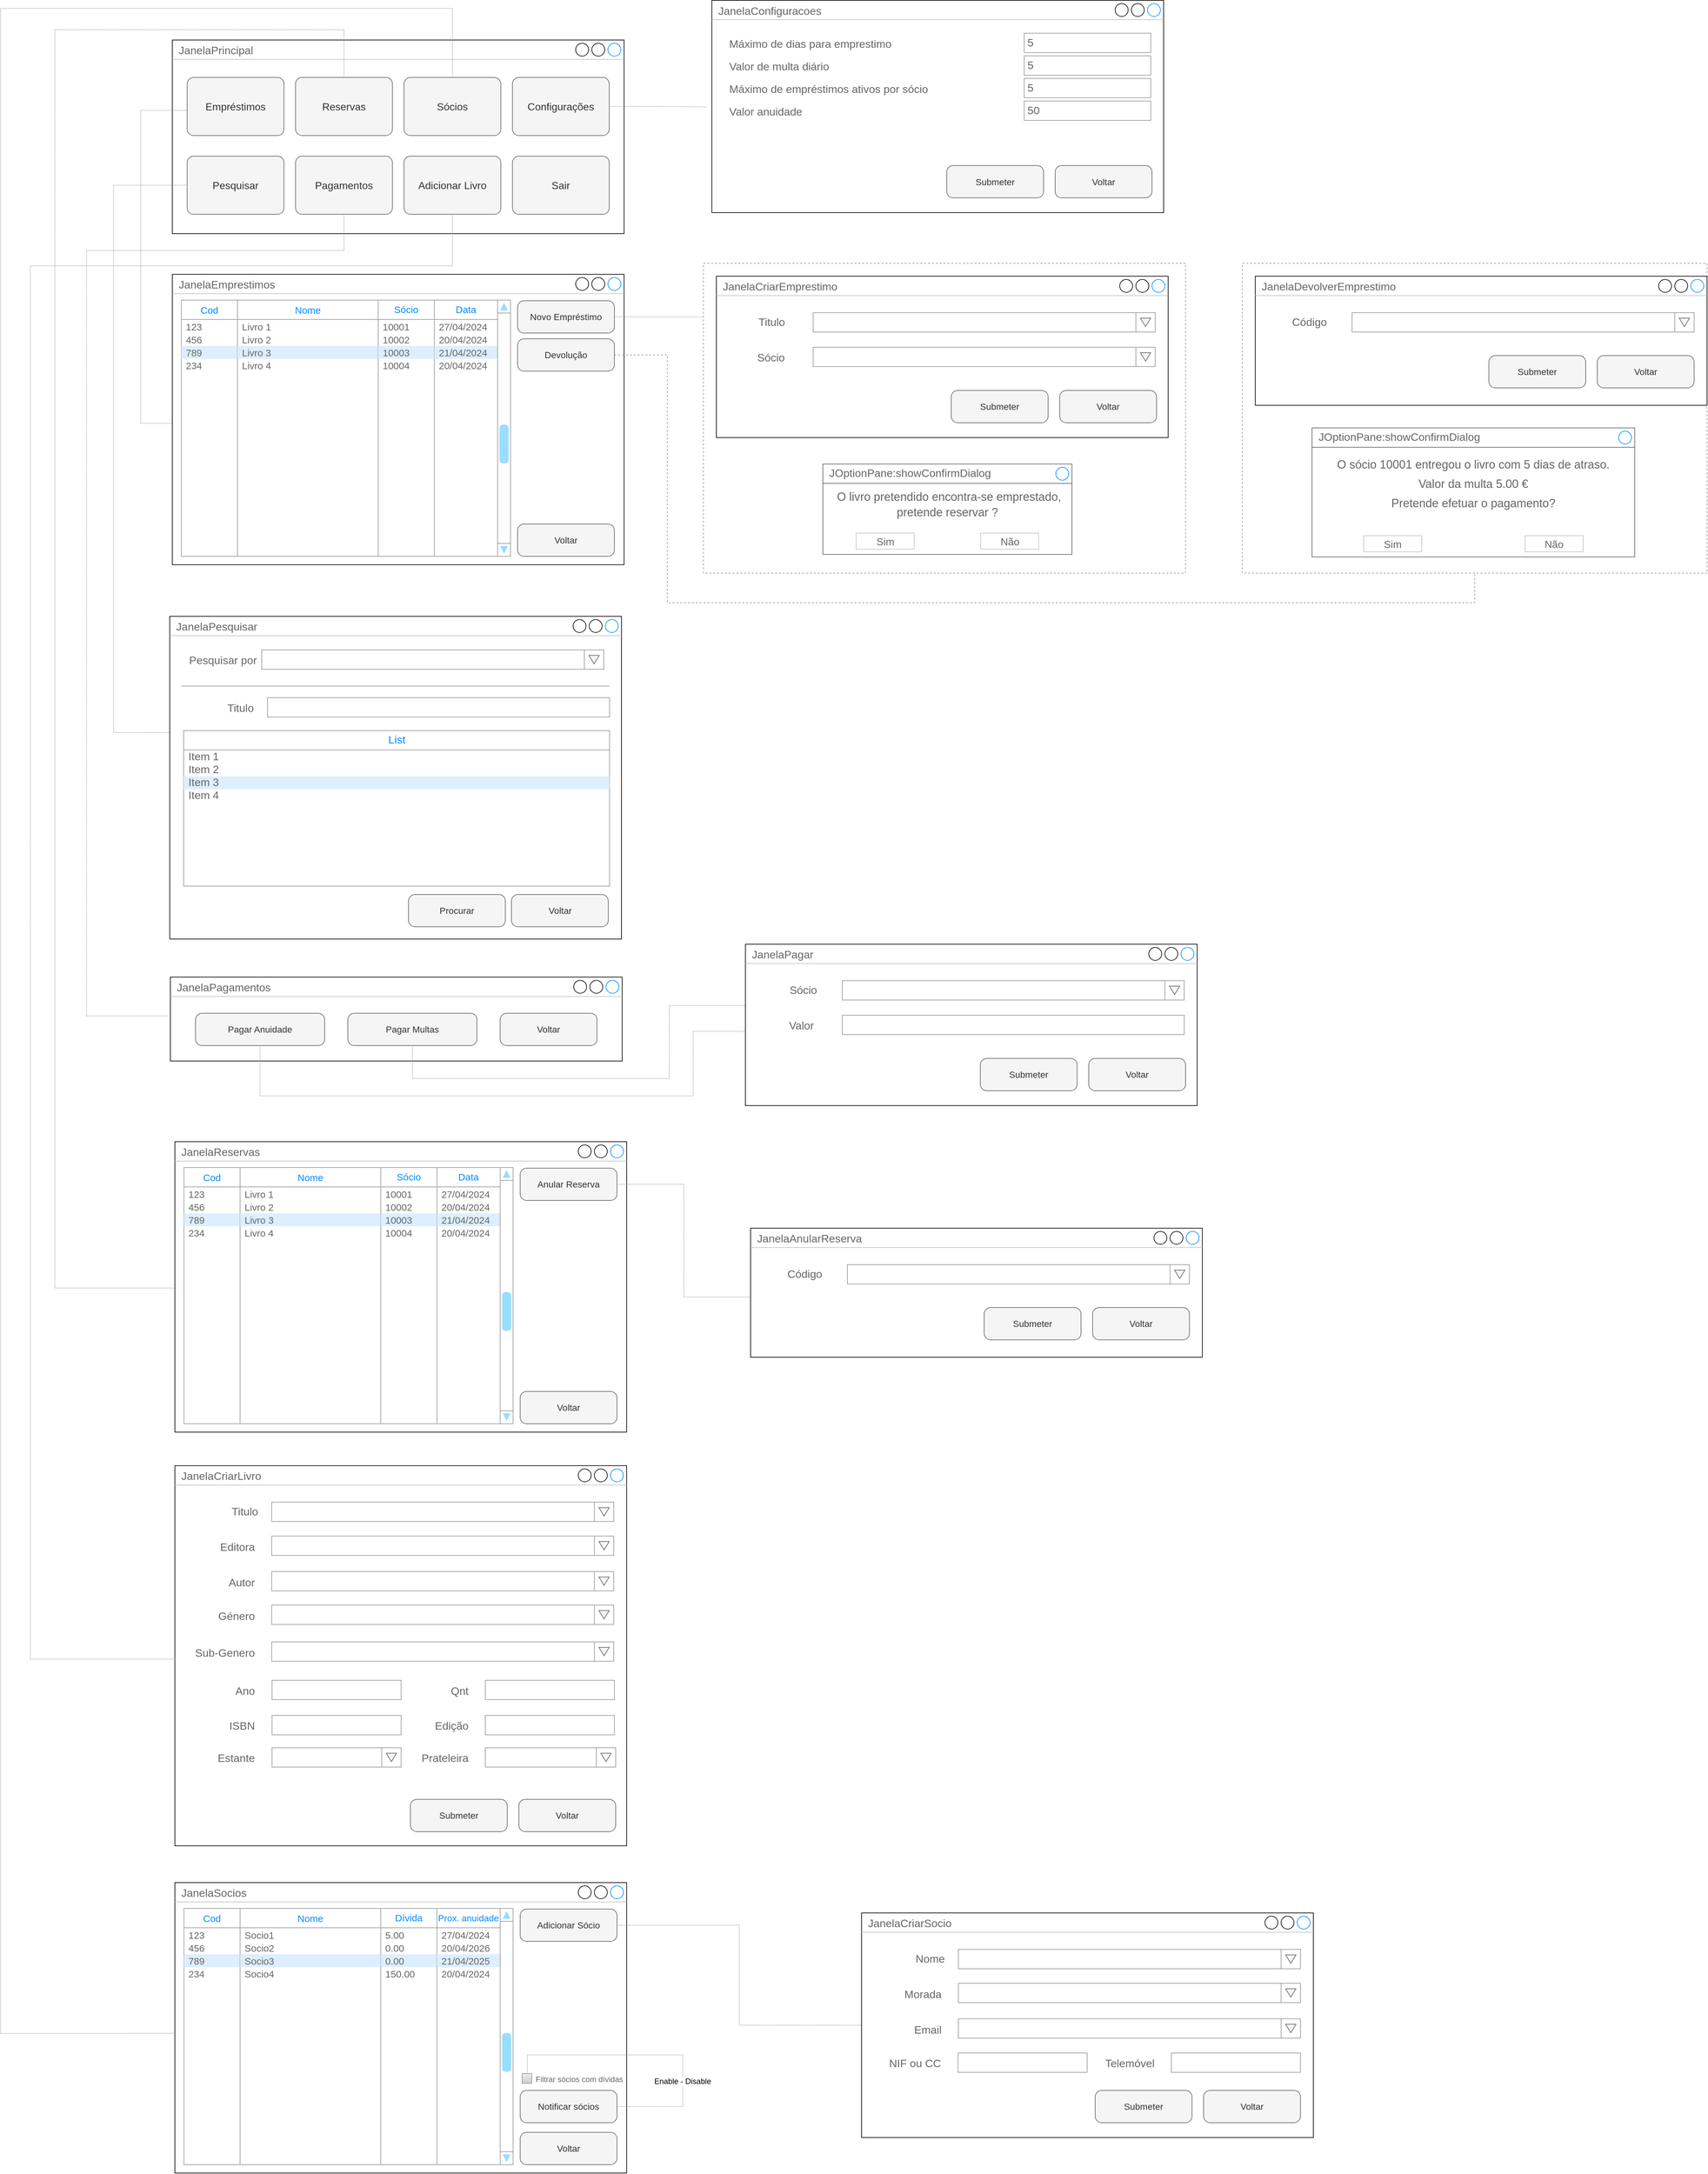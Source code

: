 <mxfile version="24.3.1" type="google">
  <diagram id="23iRSUPoRavnBvh4doch" name="Page-1">
    <mxGraphModel dx="8095" dy="-245" grid="0" gridSize="10" guides="1" tooltips="1" connect="1" arrows="1" fold="1" page="0" pageScale="1" pageWidth="827" pageHeight="1169" math="0" shadow="0">
      <root>
        <mxCell id="0" />
        <mxCell id="1" parent="0" />
        <mxCell id="PDVYzoY3RleATE-HyURN-299" value="" style="rounded=0;whiteSpace=wrap;html=1;fillColor=none;dashed=1;strokeColor=#999999;align=center;verticalAlign=middle;fontFamily=Helvetica;fontSize=12;fontColor=default;labelBackgroundColor=default;" vertex="1" parent="1">
          <mxGeometry x="120" y="4680" width="747" height="480" as="geometry" />
        </mxCell>
        <mxCell id="PDVYzoY3RleATE-HyURN-58" value="" style="group" vertex="1" connectable="0" parent="1">
          <mxGeometry x="-703" y="4334" width="700" height="300" as="geometry" />
        </mxCell>
        <mxCell id="PDVYzoY3RleATE-HyURN-44" value="JanelaPrincipal" style="strokeWidth=1;shadow=0;dashed=0;align=center;html=1;shape=mxgraph.mockup.containers.window;align=left;verticalAlign=top;spacingLeft=8;strokeColor2=#008cff;strokeColor3=#c4c4c4;fontColor=#666666;mainText=;fontSize=17;labelBackgroundColor=none;whiteSpace=wrap;" vertex="1" parent="PDVYzoY3RleATE-HyURN-58">
          <mxGeometry width="700" height="300" as="geometry" />
        </mxCell>
        <mxCell id="PDVYzoY3RleATE-HyURN-45" value="Configurações" style="strokeWidth=1;shadow=0;dashed=0;align=center;html=1;shape=mxgraph.mockup.buttons.button;mainText=;buttonStyle=round;fontSize=16;fontStyle=0;whiteSpace=wrap;fillColor=#f5f5f5;fontColor=#333333;strokeColor=#666666;" vertex="1" parent="PDVYzoY3RleATE-HyURN-58">
          <mxGeometry x="527" y="58" width="150" height="90" as="geometry" />
        </mxCell>
        <mxCell id="PDVYzoY3RleATE-HyURN-48" value="Sócios" style="strokeWidth=1;shadow=0;dashed=0;align=center;html=1;shape=mxgraph.mockup.buttons.button;mainText=;buttonStyle=round;fontSize=16;fontStyle=0;whiteSpace=wrap;fillColor=#f5f5f5;fontColor=#333333;strokeColor=#666666;" vertex="1" parent="PDVYzoY3RleATE-HyURN-58">
          <mxGeometry x="359" y="58" width="150" height="90" as="geometry" />
        </mxCell>
        <mxCell id="PDVYzoY3RleATE-HyURN-52" value="Reservas" style="strokeWidth=1;shadow=0;dashed=0;align=center;html=1;shape=mxgraph.mockup.buttons.button;mainText=;buttonStyle=round;fontSize=16;fontStyle=0;whiteSpace=wrap;fillColor=#f5f5f5;fontColor=#333333;strokeColor=#666666;" vertex="1" parent="PDVYzoY3RleATE-HyURN-58">
          <mxGeometry x="191" y="58" width="150" height="90" as="geometry" />
        </mxCell>
        <mxCell id="PDVYzoY3RleATE-HyURN-50" value="Empréstimos" style="strokeWidth=1;shadow=0;dashed=0;align=center;html=1;shape=mxgraph.mockup.buttons.button;mainText=;buttonStyle=round;fontSize=16;fontStyle=0;whiteSpace=wrap;fillColor=#f5f5f5;fontColor=#333333;strokeColor=#666666;" vertex="1" parent="PDVYzoY3RleATE-HyURN-58">
          <mxGeometry x="23" y="58" width="150" height="90" as="geometry" />
        </mxCell>
        <mxCell id="PDVYzoY3RleATE-HyURN-46" value="Sair" style="strokeWidth=1;shadow=0;dashed=0;align=center;html=1;shape=mxgraph.mockup.buttons.button;mainText=;buttonStyle=round;fontSize=16;fontStyle=0;whiteSpace=wrap;fillColor=#f5f5f5;fontColor=#333333;strokeColor=#666666;" vertex="1" parent="PDVYzoY3RleATE-HyURN-58">
          <mxGeometry x="527" y="180" width="150" height="90" as="geometry" />
        </mxCell>
        <mxCell id="PDVYzoY3RleATE-HyURN-47" value="Adicionar Livro" style="strokeWidth=1;shadow=0;dashed=0;align=center;html=1;shape=mxgraph.mockup.buttons.button;mainText=;buttonStyle=round;fontSize=16;fontStyle=0;whiteSpace=wrap;fillColor=#f5f5f5;fontColor=#333333;strokeColor=#666666;" vertex="1" parent="PDVYzoY3RleATE-HyURN-58">
          <mxGeometry x="359" y="180" width="150" height="90" as="geometry" />
        </mxCell>
        <mxCell id="PDVYzoY3RleATE-HyURN-49" value="Pesquisar" style="strokeWidth=1;shadow=0;dashed=0;align=center;html=1;shape=mxgraph.mockup.buttons.button;mainText=;buttonStyle=round;fontSize=16;fontStyle=0;whiteSpace=wrap;fillColor=#f5f5f5;fontColor=#333333;strokeColor=#666666;" vertex="1" parent="PDVYzoY3RleATE-HyURN-58">
          <mxGeometry x="23" y="180" width="150" height="90" as="geometry" />
        </mxCell>
        <mxCell id="PDVYzoY3RleATE-HyURN-51" value="Pagamentos" style="strokeWidth=1;shadow=0;dashed=0;align=center;html=1;shape=mxgraph.mockup.buttons.button;mainText=;buttonStyle=round;fontSize=16;fontStyle=0;whiteSpace=wrap;fillColor=#f5f5f5;fontColor=#333333;strokeColor=#666666;" vertex="1" parent="PDVYzoY3RleATE-HyURN-58">
          <mxGeometry x="191" y="180" width="150" height="90" as="geometry" />
        </mxCell>
        <mxCell id="PDVYzoY3RleATE-HyURN-68" value="" style="group;absoluteArcSize=0;" vertex="1" connectable="0" parent="1">
          <mxGeometry x="-703" y="4697" width="700" height="450" as="geometry" />
        </mxCell>
        <mxCell id="PDVYzoY3RleATE-HyURN-69" value="JanelaEmprestimos" style="strokeWidth=1;shadow=0;dashed=0;align=center;html=1;shape=mxgraph.mockup.containers.window;align=left;verticalAlign=top;spacingLeft=8;strokeColor2=#008cff;strokeColor3=#c4c4c4;fontColor=#666666;mainText=;fontSize=17;labelBackgroundColor=none;whiteSpace=wrap;" vertex="1" parent="PDVYzoY3RleATE-HyURN-68">
          <mxGeometry width="700" height="450" as="geometry" />
        </mxCell>
        <mxCell id="PDVYzoY3RleATE-HyURN-90" value="Voltar" style="strokeWidth=1;shadow=0;dashed=0;align=center;html=1;shape=mxgraph.mockup.buttons.button;mainText=;buttonStyle=round;fontSize=14;fontStyle=0;whiteSpace=wrap;fillColor=#f5f5f5;fontColor=#333333;strokeColor=#666666;" vertex="1" parent="PDVYzoY3RleATE-HyURN-68">
          <mxGeometry x="535" y="387" width="150" height="50" as="geometry" />
        </mxCell>
        <mxCell id="PDVYzoY3RleATE-HyURN-97" value="Novo Empréstimo" style="strokeWidth=1;shadow=0;dashed=0;align=center;html=1;shape=mxgraph.mockup.buttons.button;mainText=;buttonStyle=round;fontSize=14;fontStyle=0;whiteSpace=wrap;fillColor=#f5f5f5;fontColor=#333333;strokeColor=#666666;" vertex="1" parent="PDVYzoY3RleATE-HyURN-68">
          <mxGeometry x="535" y="41" width="150" height="50" as="geometry" />
        </mxCell>
        <mxCell id="PDVYzoY3RleATE-HyURN-98" value="Devolução" style="strokeWidth=1;shadow=0;dashed=0;align=center;html=1;shape=mxgraph.mockup.buttons.button;mainText=;buttonStyle=round;fontSize=14;fontStyle=0;whiteSpace=wrap;fillColor=#f5f5f5;fontColor=#333333;strokeColor=#666666;" vertex="1" parent="PDVYzoY3RleATE-HyURN-68">
          <mxGeometry x="535" y="100" width="150" height="50" as="geometry" />
        </mxCell>
        <mxCell id="PDVYzoY3RleATE-HyURN-131" value="" style="group" vertex="1" connectable="0" parent="PDVYzoY3RleATE-HyURN-68">
          <mxGeometry x="14" y="41" width="510" height="396" as="geometry" />
        </mxCell>
        <mxCell id="PDVYzoY3RleATE-HyURN-99" value="" style="strokeWidth=1;shadow=0;dashed=0;align=center;html=1;shape=mxgraph.mockup.forms.rrect;rSize=0;strokeColor=#999999;fillColor=#ffffff;fontSize=12;" vertex="1" parent="PDVYzoY3RleATE-HyURN-131">
          <mxGeometry width="87" height="396" as="geometry" />
        </mxCell>
        <mxCell id="PDVYzoY3RleATE-HyURN-100" value="Cod" style="strokeWidth=1;shadow=0;dashed=0;align=center;html=1;shape=mxgraph.mockup.forms.rrect;rSize=0;strokeColor=#999999;fontColor=#008cff;fontSize=15;fillColor=#ffffff;resizeWidth=1;whiteSpace=wrap;" vertex="1" parent="PDVYzoY3RleATE-HyURN-99">
          <mxGeometry width="87" height="30" relative="1" as="geometry">
            <mxPoint y="-1" as="offset" />
          </mxGeometry>
        </mxCell>
        <mxCell id="PDVYzoY3RleATE-HyURN-101" value="123" style="strokeWidth=1;shadow=0;dashed=0;align=center;html=1;shape=mxgraph.mockup.forms.anchor;fontSize=15;fontColor=#666666;align=left;spacingLeft=5;resizeWidth=1;whiteSpace=wrap;" vertex="1" parent="PDVYzoY3RleATE-HyURN-99">
          <mxGeometry width="87" height="20" relative="1" as="geometry">
            <mxPoint y="30" as="offset" />
          </mxGeometry>
        </mxCell>
        <mxCell id="PDVYzoY3RleATE-HyURN-102" value="456" style="strokeWidth=1;shadow=0;dashed=0;align=center;html=1;shape=mxgraph.mockup.forms.anchor;fontSize=15;fontColor=#666666;align=left;spacingLeft=5;resizeWidth=1;whiteSpace=wrap;" vertex="1" parent="PDVYzoY3RleATE-HyURN-99">
          <mxGeometry width="87" height="20" relative="1" as="geometry">
            <mxPoint y="50" as="offset" />
          </mxGeometry>
        </mxCell>
        <mxCell id="PDVYzoY3RleATE-HyURN-103" value="789" style="strokeWidth=1;shadow=0;dashed=0;align=center;html=1;shape=mxgraph.mockup.forms.rrect;rSize=0;fontSize=15;fontColor=#666666;align=left;spacingLeft=5;fillColor=#ddeeff;strokeColor=none;resizeWidth=1;whiteSpace=wrap;" vertex="1" parent="PDVYzoY3RleATE-HyURN-99">
          <mxGeometry width="87" height="20" relative="1" as="geometry">
            <mxPoint y="70" as="offset" />
          </mxGeometry>
        </mxCell>
        <mxCell id="PDVYzoY3RleATE-HyURN-104" value="234" style="strokeWidth=1;shadow=0;dashed=0;align=center;html=1;shape=mxgraph.mockup.forms.anchor;fontSize=15;fontColor=#666666;align=left;spacingLeft=5;resizeWidth=1;whiteSpace=wrap;" vertex="1" parent="PDVYzoY3RleATE-HyURN-99">
          <mxGeometry width="87" height="20" relative="1" as="geometry">
            <mxPoint y="90" as="offset" />
          </mxGeometry>
        </mxCell>
        <mxCell id="PDVYzoY3RleATE-HyURN-111" value="" style="strokeWidth=1;shadow=0;dashed=0;align=center;shape=mxgraph.mockup.forms.rrect;rSize=0;strokeColor=#999999;fillColor=#ffffff;fontSize=11;html=1;" vertex="1" parent="PDVYzoY3RleATE-HyURN-131">
          <mxGeometry x="87" width="218" height="396" as="geometry" />
        </mxCell>
        <mxCell id="PDVYzoY3RleATE-HyURN-112" value="Nome" style="strokeWidth=1;shadow=0;dashed=0;align=center;html=1;shape=mxgraph.mockup.forms.rrect;rSize=0;strokeColor=#999999;fontColor=#008cff;fontSize=15;fillColor=#ffffff;resizeWidth=1;whiteSpace=wrap;" vertex="1" parent="PDVYzoY3RleATE-HyURN-111">
          <mxGeometry width="218" height="30" relative="1" as="geometry">
            <mxPoint y="-1" as="offset" />
          </mxGeometry>
        </mxCell>
        <mxCell id="PDVYzoY3RleATE-HyURN-113" value="Livro 1" style="strokeWidth=1;shadow=0;dashed=0;align=center;html=1;shape=mxgraph.mockup.forms.anchor;fontSize=15;fontColor=#666666;align=left;spacingLeft=5;resizeWidth=1;whiteSpace=wrap;" vertex="1" parent="PDVYzoY3RleATE-HyURN-111">
          <mxGeometry width="218" height="20" relative="1" as="geometry">
            <mxPoint y="30" as="offset" />
          </mxGeometry>
        </mxCell>
        <mxCell id="PDVYzoY3RleATE-HyURN-114" value="Livro 2" style="strokeWidth=1;shadow=0;dashed=0;align=center;html=1;shape=mxgraph.mockup.forms.anchor;fontSize=15;fontColor=#666666;align=left;spacingLeft=5;resizeWidth=1;whiteSpace=wrap;" vertex="1" parent="PDVYzoY3RleATE-HyURN-111">
          <mxGeometry width="218" height="20" relative="1" as="geometry">
            <mxPoint y="50" as="offset" />
          </mxGeometry>
        </mxCell>
        <mxCell id="PDVYzoY3RleATE-HyURN-115" value="Livro 3" style="strokeWidth=1;shadow=0;dashed=0;align=center;html=1;shape=mxgraph.mockup.forms.rrect;rSize=0;fontSize=15;fontColor=#666666;align=left;spacingLeft=5;fillColor=#ddeeff;strokeColor=none;resizeWidth=1;whiteSpace=wrap;" vertex="1" parent="PDVYzoY3RleATE-HyURN-111">
          <mxGeometry width="218" height="20" relative="1" as="geometry">
            <mxPoint y="70" as="offset" />
          </mxGeometry>
        </mxCell>
        <mxCell id="PDVYzoY3RleATE-HyURN-116" value="Livro 4" style="strokeWidth=1;shadow=0;dashed=0;align=center;html=1;shape=mxgraph.mockup.forms.anchor;fontSize=15;fontColor=#666666;align=left;spacingLeft=5;resizeWidth=1;whiteSpace=wrap;" vertex="1" parent="PDVYzoY3RleATE-HyURN-111">
          <mxGeometry width="218" height="20" relative="1" as="geometry">
            <mxPoint y="90" as="offset" />
          </mxGeometry>
        </mxCell>
        <mxCell id="PDVYzoY3RleATE-HyURN-117" value="" style="strokeWidth=1;shadow=0;dashed=0;align=center;html=1;shape=mxgraph.mockup.forms.rrect;rSize=0;strokeColor=#999999;fillColor=#ffffff;fontSize=12;" vertex="1" parent="PDVYzoY3RleATE-HyURN-131">
          <mxGeometry x="305" width="87" height="396" as="geometry" />
        </mxCell>
        <mxCell id="PDVYzoY3RleATE-HyURN-118" value="&lt;font style=&quot;font-size: 15px;&quot;&gt;Sócio&lt;/font&gt;" style="strokeWidth=1;shadow=0;dashed=0;align=center;html=1;shape=mxgraph.mockup.forms.rrect;rSize=0;strokeColor=#999999;fontColor=#008cff;fontSize=17;fillColor=#ffffff;resizeWidth=1;whiteSpace=wrap;" vertex="1" parent="PDVYzoY3RleATE-HyURN-117">
          <mxGeometry width="87" height="30" relative="1" as="geometry">
            <mxPoint y="-1" as="offset" />
          </mxGeometry>
        </mxCell>
        <mxCell id="PDVYzoY3RleATE-HyURN-119" value="10001" style="strokeWidth=1;shadow=0;dashed=0;align=center;html=1;shape=mxgraph.mockup.forms.anchor;fontSize=15;fontColor=#666666;align=left;spacingLeft=5;resizeWidth=1;whiteSpace=wrap;" vertex="1" parent="PDVYzoY3RleATE-HyURN-117">
          <mxGeometry width="87" height="20" relative="1" as="geometry">
            <mxPoint y="30" as="offset" />
          </mxGeometry>
        </mxCell>
        <mxCell id="PDVYzoY3RleATE-HyURN-120" value="10002" style="strokeWidth=1;shadow=0;dashed=0;align=center;html=1;shape=mxgraph.mockup.forms.anchor;fontSize=15;fontColor=#666666;align=left;spacingLeft=5;resizeWidth=1;whiteSpace=wrap;" vertex="1" parent="PDVYzoY3RleATE-HyURN-117">
          <mxGeometry width="87" height="20" relative="1" as="geometry">
            <mxPoint y="50" as="offset" />
          </mxGeometry>
        </mxCell>
        <mxCell id="PDVYzoY3RleATE-HyURN-121" value="10003" style="strokeWidth=1;shadow=0;dashed=0;align=center;html=1;shape=mxgraph.mockup.forms.rrect;rSize=0;fontSize=15;fontColor=#666666;align=left;spacingLeft=5;fillColor=#ddeeff;strokeColor=none;resizeWidth=1;whiteSpace=wrap;" vertex="1" parent="PDVYzoY3RleATE-HyURN-117">
          <mxGeometry width="87" height="20" relative="1" as="geometry">
            <mxPoint y="70" as="offset" />
          </mxGeometry>
        </mxCell>
        <mxCell id="PDVYzoY3RleATE-HyURN-122" value="10004" style="strokeWidth=1;shadow=0;dashed=0;align=center;html=1;shape=mxgraph.mockup.forms.anchor;fontSize=15;fontColor=#666666;align=left;spacingLeft=5;resizeWidth=1;whiteSpace=wrap;" vertex="1" parent="PDVYzoY3RleATE-HyURN-117">
          <mxGeometry width="87" height="20" relative="1" as="geometry">
            <mxPoint y="90" as="offset" />
          </mxGeometry>
        </mxCell>
        <mxCell id="PDVYzoY3RleATE-HyURN-123" value="" style="strokeWidth=1;shadow=0;dashed=0;align=center;html=1;shape=mxgraph.mockup.forms.rrect;rSize=0;strokeColor=#999999;fillColor=#ffffff;fontSize=12;" vertex="1" parent="PDVYzoY3RleATE-HyURN-131">
          <mxGeometry x="392" width="98" height="396" as="geometry" />
        </mxCell>
        <mxCell id="PDVYzoY3RleATE-HyURN-124" value="&lt;font style=&quot;font-size: 15px;&quot;&gt;Data&lt;/font&gt;" style="strokeWidth=1;shadow=0;dashed=0;align=center;html=1;shape=mxgraph.mockup.forms.rrect;rSize=0;strokeColor=#999999;fontColor=#008cff;fontSize=17;fillColor=#ffffff;resizeWidth=1;whiteSpace=wrap;" vertex="1" parent="PDVYzoY3RleATE-HyURN-123">
          <mxGeometry width="98.0" height="30" relative="1" as="geometry">
            <mxPoint y="-1" as="offset" />
          </mxGeometry>
        </mxCell>
        <mxCell id="PDVYzoY3RleATE-HyURN-125" value="27/04/2024" style="strokeWidth=1;shadow=0;dashed=0;align=center;html=1;shape=mxgraph.mockup.forms.anchor;fontSize=15;fontColor=#666666;align=left;spacingLeft=5;resizeWidth=1;whiteSpace=wrap;" vertex="1" parent="PDVYzoY3RleATE-HyURN-123">
          <mxGeometry width="98.0" height="20" relative="1" as="geometry">
            <mxPoint y="30" as="offset" />
          </mxGeometry>
        </mxCell>
        <mxCell id="PDVYzoY3RleATE-HyURN-126" value="20/04/2024" style="strokeWidth=1;shadow=0;dashed=0;align=center;html=1;shape=mxgraph.mockup.forms.anchor;fontSize=15;fontColor=#666666;align=left;spacingLeft=5;resizeWidth=1;whiteSpace=wrap;" vertex="1" parent="PDVYzoY3RleATE-HyURN-123">
          <mxGeometry width="98.0" height="20" relative="1" as="geometry">
            <mxPoint y="50" as="offset" />
          </mxGeometry>
        </mxCell>
        <mxCell id="PDVYzoY3RleATE-HyURN-127" value="21/04/2024" style="strokeWidth=1;shadow=0;dashed=0;align=center;html=1;shape=mxgraph.mockup.forms.rrect;rSize=0;fontSize=15;fontColor=#666666;align=left;spacingLeft=5;fillColor=#ddeeff;strokeColor=none;resizeWidth=1;whiteSpace=wrap;" vertex="1" parent="PDVYzoY3RleATE-HyURN-123">
          <mxGeometry width="98.0" height="20" relative="1" as="geometry">
            <mxPoint y="70" as="offset" />
          </mxGeometry>
        </mxCell>
        <mxCell id="PDVYzoY3RleATE-HyURN-128" value="20/04/2024" style="strokeWidth=1;shadow=0;dashed=0;align=center;html=1;shape=mxgraph.mockup.forms.anchor;fontSize=15;fontColor=#666666;align=left;spacingLeft=5;resizeWidth=1;whiteSpace=wrap;" vertex="1" parent="PDVYzoY3RleATE-HyURN-123">
          <mxGeometry width="98.0" height="20" relative="1" as="geometry">
            <mxPoint y="90" as="offset" />
          </mxGeometry>
        </mxCell>
        <mxCell id="PDVYzoY3RleATE-HyURN-186" value="" style="verticalLabelPosition=bottom;shadow=0;dashed=0;align=center;html=1;verticalAlign=top;strokeWidth=1;shape=mxgraph.mockup.navigation.scrollBar;strokeColor=#999999;barPos=41.751;fillColor2=#99ddff;strokeColor2=none;direction=north;" vertex="1" parent="PDVYzoY3RleATE-HyURN-131">
          <mxGeometry x="490" y="-1" width="20" height="397" as="geometry" />
        </mxCell>
        <mxCell id="PDVYzoY3RleATE-HyURN-165" style="rounded=0;orthogonalLoop=1;jettySize=auto;html=1;entryX=0;entryY=0.557;entryDx=0;entryDy=0;entryPerimeter=0;edgeStyle=orthogonalEdgeStyle;strokeColor=#999999;align=center;verticalAlign=middle;fontFamily=Helvetica;fontSize=12;fontColor=default;labelBackgroundColor=default;endArrow=none;endFill=0;dashed=1;dashPattern=1 1;fillColor=none;" edge="1" parent="1" source="PDVYzoY3RleATE-HyURN-134" target="PDVYzoY3RleATE-HyURN-49">
          <mxGeometry relative="1" as="geometry">
            <Array as="points">
              <mxPoint x="-794" y="5407" />
              <mxPoint x="-794" y="4559" />
              <mxPoint x="-680" y="4559" />
            </Array>
          </mxGeometry>
        </mxCell>
        <mxCell id="PDVYzoY3RleATE-HyURN-168" style="edgeStyle=orthogonalEdgeStyle;rounded=0;orthogonalLoop=1;jettySize=auto;html=1;entryX=0;entryY=0.513;entryDx=0;entryDy=0;entryPerimeter=0;dashed=1;dashPattern=1 1;strokeColor=#999999;align=center;verticalAlign=middle;fontFamily=Helvetica;fontSize=12;fontColor=default;labelBackgroundColor=default;endArrow=none;endFill=0;fillColor=none;" edge="1" parent="1" source="PDVYzoY3RleATE-HyURN-50" target="PDVYzoY3RleATE-HyURN-69">
          <mxGeometry relative="1" as="geometry">
            <Array as="points">
              <mxPoint x="-752" y="4443" />
              <mxPoint x="-752" y="4928" />
            </Array>
          </mxGeometry>
        </mxCell>
        <mxCell id="PDVYzoY3RleATE-HyURN-258" value="&lt;h1 style=&quot;color: var(--uv-styles-color-text-emphasis); font-family: &amp;quot;Google Sans&amp;quot;, arial, sans-serif; font-size: 18px; margin: 0px; padding: 0px; line-height: 24px; flex: 1 1 auto; overflow: hidden; text-overflow: ellipsis; display: -webkit-box; -webkit-box-orient: vertical; -webkit-line-clamp: 2;&quot; class=&quot;indIKd GW0XC cS4Vcb-pGL6qe-fwJd0c&quot;&gt;&lt;span style=&quot;font-weight: normal;&quot;&gt;&amp;nbsp;O livro pretendido encontra-se emprestado, pretende reservar ?&lt;/span&gt;&lt;/h1&gt;" style="strokeWidth=1;shadow=0;dashed=0;align=center;html=1;shape=mxgraph.mockup.containers.rrect;rSize=0;strokeColor=#666666;fontColor=#666666;fontSize=17;verticalAlign=top;whiteSpace=wrap;fillColor=#ffffff;spacingTop=32;" vertex="1" parent="1">
          <mxGeometry x="305" y="4991" width="386" height="140" as="geometry" />
        </mxCell>
        <mxCell id="PDVYzoY3RleATE-HyURN-259" value="JOptionPane:showConfirmDialog" style="strokeWidth=1;shadow=0;dashed=0;align=center;html=1;shape=mxgraph.mockup.containers.rrect;rSize=0;fontSize=17;fontColor=#666666;strokeColor=#666666;align=left;spacingLeft=8;fillColor=none;resizeWidth=1;whiteSpace=wrap;" vertex="1" parent="PDVYzoY3RleATE-HyURN-258">
          <mxGeometry width="386" height="30" relative="1" as="geometry" />
        </mxCell>
        <mxCell id="PDVYzoY3RleATE-HyURN-260" value="" style="shape=ellipse;strokeColor=#008cff;resizable=0;fillColor=none;html=1;" vertex="1" parent="PDVYzoY3RleATE-HyURN-259">
          <mxGeometry x="1" y="0.5" width="20" height="20" relative="1" as="geometry">
            <mxPoint x="-25" y="-10" as="offset" />
          </mxGeometry>
        </mxCell>
        <mxCell id="PDVYzoY3RleATE-HyURN-261" value="Sim" style="strokeWidth=1;shadow=0;dashed=0;align=center;html=1;shape=mxgraph.mockup.containers.rrect;rSize=0;fontSize=16;fontColor=#666666;strokeColor=#c4c4c4;whiteSpace=wrap;fillColor=none;" vertex="1" parent="PDVYzoY3RleATE-HyURN-258">
          <mxGeometry x="0.25" y="1" width="90" height="25" relative="1" as="geometry">
            <mxPoint x="-45" y="-33" as="offset" />
          </mxGeometry>
        </mxCell>
        <mxCell id="PDVYzoY3RleATE-HyURN-262" value="Não" style="strokeWidth=1;shadow=0;dashed=0;align=center;html=1;shape=mxgraph.mockup.containers.rrect;rSize=0;fontSize=16;fontColor=#666666;strokeColor=#c4c4c4;whiteSpace=wrap;fillColor=none;" vertex="1" parent="PDVYzoY3RleATE-HyURN-258">
          <mxGeometry x="0.75" y="1" width="90" height="25" relative="1" as="geometry">
            <mxPoint x="-45" y="-33" as="offset" />
          </mxGeometry>
        </mxCell>
        <mxCell id="PDVYzoY3RleATE-HyURN-298" value="" style="group" vertex="1" connectable="0" parent="1">
          <mxGeometry x="140" y="4700" width="700" height="250" as="geometry" />
        </mxCell>
        <mxCell id="PDVYzoY3RleATE-HyURN-264" value="JanelaCriarEmprestimo" style="strokeWidth=1;shadow=0;dashed=0;align=center;html=1;shape=mxgraph.mockup.containers.window;align=left;verticalAlign=top;spacingLeft=8;strokeColor2=#008cff;strokeColor3=#c4c4c4;fontColor=#666666;mainText=;fontSize=17;labelBackgroundColor=none;whiteSpace=wrap;" vertex="1" parent="PDVYzoY3RleATE-HyURN-298">
          <mxGeometry width="700" height="250" as="geometry" />
        </mxCell>
        <mxCell id="PDVYzoY3RleATE-HyURN-267" value="Voltar" style="strokeWidth=1;shadow=0;dashed=0;align=center;html=1;shape=mxgraph.mockup.buttons.button;mainText=;buttonStyle=round;fontSize=14;fontStyle=0;whiteSpace=wrap;fillColor=#f5f5f5;fontColor=#333333;strokeColor=#666666;" vertex="1" parent="PDVYzoY3RleATE-HyURN-298">
          <mxGeometry x="532" y="177" width="150" height="50" as="geometry" />
        </mxCell>
        <mxCell id="PDVYzoY3RleATE-HyURN-268" value="Submeter" style="strokeWidth=1;shadow=0;dashed=0;align=center;html=1;shape=mxgraph.mockup.buttons.button;mainText=;buttonStyle=round;fontSize=14;fontStyle=0;whiteSpace=wrap;fillColor=#f5f5f5;fontColor=#333333;strokeColor=#666666;" vertex="1" parent="PDVYzoY3RleATE-HyURN-298">
          <mxGeometry x="364" y="177" width="150" height="50" as="geometry" />
        </mxCell>
        <mxCell id="PDVYzoY3RleATE-HyURN-275" value="&lt;span style=&quot;color: rgb(102, 102, 102); font-family: Helvetica; font-size: 17px; font-style: normal; font-variant-ligatures: normal; font-variant-caps: normal; font-weight: 400; letter-spacing: normal; orphans: 2; text-indent: 0px; text-transform: none; widows: 2; word-spacing: 0px; -webkit-text-stroke-width: 0px; white-space: normal; background-color: rgb(255, 255, 255); text-decoration-thickness: initial; text-decoration-style: initial; text-decoration-color: initial; float: none; display: inline !important;&quot;&gt;Titulo&amp;nbsp;&lt;/span&gt;" style="text;whiteSpace=wrap;html=1;align=right;" vertex="1" parent="PDVYzoY3RleATE-HyURN-298">
          <mxGeometry x="25" y="55" width="88" height="30" as="geometry" />
        </mxCell>
        <mxCell id="PDVYzoY3RleATE-HyURN-276" value="&lt;span style=&quot;color: rgb(102, 102, 102); font-family: Helvetica; font-size: 17px; font-style: normal; font-variant-ligatures: normal; font-variant-caps: normal; font-weight: 400; letter-spacing: normal; orphans: 2; text-indent: 0px; text-transform: none; widows: 2; word-spacing: 0px; -webkit-text-stroke-width: 0px; white-space: normal; background-color: rgb(255, 255, 255); text-decoration-thickness: initial; text-decoration-style: initial; text-decoration-color: initial; float: none; display: inline !important;&quot;&gt;Sócio&lt;/span&gt;" style="text;whiteSpace=wrap;html=1;align=right;" vertex="1" parent="PDVYzoY3RleATE-HyURN-298">
          <mxGeometry x="30" y="110" width="78" height="30" as="geometry" />
        </mxCell>
        <mxCell id="PDVYzoY3RleATE-HyURN-286" value="" style="group" vertex="1" connectable="0" parent="PDVYzoY3RleATE-HyURN-298">
          <mxGeometry x="150" y="56.5" width="530" height="30" as="geometry" />
        </mxCell>
        <mxCell id="PDVYzoY3RleATE-HyURN-287" value="" style="strokeWidth=1;shadow=0;dashed=0;align=center;html=1;shape=mxgraph.mockup.forms.pwField;strokeColor=#999999;mainText=;align=left;fontColor=#666666;fontSize=17;spacingLeft=3;" vertex="1" parent="PDVYzoY3RleATE-HyURN-286">
          <mxGeometry width="530" height="30" as="geometry" />
        </mxCell>
        <mxCell id="PDVYzoY3RleATE-HyURN-288" value="" style="group" vertex="1" connectable="0" parent="PDVYzoY3RleATE-HyURN-286">
          <mxGeometry x="500" width="30" height="30" as="geometry" />
        </mxCell>
        <mxCell id="PDVYzoY3RleATE-HyURN-289" value="" style="whiteSpace=wrap;html=1;aspect=fixed;shadow=0;dashed=0;strokeColor=#999999;strokeWidth=1;align=left;verticalAlign=middle;spacingLeft=3;fontFamily=Helvetica;fontSize=17;fontColor=#666666;fillColor=default;" vertex="1" parent="PDVYzoY3RleATE-HyURN-288">
          <mxGeometry width="30" height="30" as="geometry" />
        </mxCell>
        <mxCell id="PDVYzoY3RleATE-HyURN-290" value="" style="triangle;whiteSpace=wrap;html=1;rotation=90;shadow=0;dashed=0;strokeColor=#666666;strokeWidth=1;align=left;verticalAlign=middle;spacingLeft=3;fontFamily=Helvetica;fontSize=17;fontColor=#333333;fillColor=#f5f5f5;" vertex="1" parent="PDVYzoY3RleATE-HyURN-288">
          <mxGeometry x="8.5" y="7" width="13" height="16" as="geometry" />
        </mxCell>
        <mxCell id="PDVYzoY3RleATE-HyURN-291" value="" style="group" vertex="1" connectable="0" parent="PDVYzoY3RleATE-HyURN-298">
          <mxGeometry x="150" y="110" width="530" height="30" as="geometry" />
        </mxCell>
        <mxCell id="PDVYzoY3RleATE-HyURN-292" value="" style="strokeWidth=1;shadow=0;dashed=0;align=center;html=1;shape=mxgraph.mockup.forms.pwField;strokeColor=#999999;mainText=;align=left;fontColor=#666666;fontSize=17;spacingLeft=3;" vertex="1" parent="PDVYzoY3RleATE-HyURN-291">
          <mxGeometry width="530" height="30" as="geometry" />
        </mxCell>
        <mxCell id="PDVYzoY3RleATE-HyURN-293" value="" style="group" vertex="1" connectable="0" parent="PDVYzoY3RleATE-HyURN-291">
          <mxGeometry x="500" width="30" height="30" as="geometry" />
        </mxCell>
        <mxCell id="PDVYzoY3RleATE-HyURN-294" value="" style="whiteSpace=wrap;html=1;aspect=fixed;shadow=0;dashed=0;strokeColor=#999999;strokeWidth=1;align=left;verticalAlign=middle;spacingLeft=3;fontFamily=Helvetica;fontSize=17;fontColor=#666666;fillColor=default;" vertex="1" parent="PDVYzoY3RleATE-HyURN-293">
          <mxGeometry width="30" height="30" as="geometry" />
        </mxCell>
        <mxCell id="PDVYzoY3RleATE-HyURN-295" value="" style="triangle;whiteSpace=wrap;html=1;rotation=90;shadow=0;dashed=0;strokeColor=#666666;strokeWidth=1;align=left;verticalAlign=middle;spacingLeft=3;fontFamily=Helvetica;fontSize=17;fontColor=#333333;fillColor=#f5f5f5;" vertex="1" parent="PDVYzoY3RleATE-HyURN-293">
          <mxGeometry x="8.5" y="7" width="13" height="16" as="geometry" />
        </mxCell>
        <mxCell id="PDVYzoY3RleATE-HyURN-300" style="edgeStyle=orthogonalEdgeStyle;rounded=0;orthogonalLoop=1;jettySize=auto;html=1;entryX=-0.002;entryY=0.173;entryDx=0;entryDy=0;entryPerimeter=0;dashed=1;dashPattern=1 1;strokeColor=#999999;align=center;verticalAlign=middle;fontFamily=Helvetica;fontSize=12;fontColor=default;labelBackgroundColor=default;endArrow=none;endFill=0;fillColor=none;" edge="1" parent="1" source="PDVYzoY3RleATE-HyURN-97" target="PDVYzoY3RleATE-HyURN-299">
          <mxGeometry relative="1" as="geometry" />
        </mxCell>
        <mxCell id="PDVYzoY3RleATE-HyURN-302" value="" style="group" vertex="1" connectable="0" parent="1">
          <mxGeometry x="-707" y="5227" width="700" height="500" as="geometry" />
        </mxCell>
        <mxCell id="PDVYzoY3RleATE-HyURN-134" value="JanelaPesquisar" style="strokeWidth=1;shadow=0;dashed=0;align=center;html=1;shape=mxgraph.mockup.containers.window;align=left;verticalAlign=top;spacingLeft=8;strokeColor2=#008cff;strokeColor3=#c4c4c4;fontColor=#666666;mainText=;fontSize=17;labelBackgroundColor=none;whiteSpace=wrap;" vertex="1" parent="PDVYzoY3RleATE-HyURN-302">
          <mxGeometry width="700" height="500" as="geometry" />
        </mxCell>
        <mxCell id="PDVYzoY3RleATE-HyURN-135" value="Voltar" style="strokeWidth=1;shadow=0;dashed=0;align=center;html=1;shape=mxgraph.mockup.buttons.button;mainText=;buttonStyle=round;fontSize=14;fontStyle=0;whiteSpace=wrap;fillColor=#f5f5f5;fontColor=#333333;strokeColor=#666666;" vertex="1" parent="PDVYzoY3RleATE-HyURN-302">
          <mxGeometry x="529.5" y="431" width="150" height="50" as="geometry" />
        </mxCell>
        <mxCell id="PDVYzoY3RleATE-HyURN-188" value="" style="strokeWidth=1;shadow=0;dashed=0;align=center;html=1;shape=mxgraph.mockup.forms.pwField;strokeColor=#999999;mainText=;align=left;fontColor=#666666;fontSize=17;spacingLeft=3;" vertex="1" parent="PDVYzoY3RleATE-HyURN-302">
          <mxGeometry x="151.5" y="126" width="530" height="30" as="geometry" />
        </mxCell>
        <mxCell id="PDVYzoY3RleATE-HyURN-189" value="&lt;span style=&quot;color: rgb(102, 102, 102); font-family: Helvetica; font-size: 17px; font-style: normal; font-variant-ligatures: normal; font-variant-caps: normal; font-weight: 400; letter-spacing: normal; orphans: 2; text-indent: 0px; text-transform: none; widows: 2; word-spacing: 0px; -webkit-text-stroke-width: 0px; white-space: normal; background-color: rgb(255, 255, 255); text-decoration-thickness: initial; text-decoration-style: initial; text-decoration-color: initial; float: none; display: inline !important;&quot;&gt;Titulo&amp;nbsp;&lt;/span&gt;" style="text;whiteSpace=wrap;html=1;align=right;" vertex="1" parent="PDVYzoY3RleATE-HyURN-302">
          <mxGeometry x="16.5" y="126" width="120" height="30" as="geometry" />
        </mxCell>
        <mxCell id="PDVYzoY3RleATE-HyURN-220" value="Procurar" style="strokeWidth=1;shadow=0;dashed=0;align=center;html=1;shape=mxgraph.mockup.buttons.button;mainText=;buttonStyle=round;fontSize=14;fontStyle=0;whiteSpace=wrap;fillColor=#f5f5f5;fontColor=#333333;strokeColor=#666666;" vertex="1" parent="PDVYzoY3RleATE-HyURN-302">
          <mxGeometry x="370" y="431" width="150" height="50" as="geometry" />
        </mxCell>
        <mxCell id="PDVYzoY3RleATE-HyURN-221" value="&lt;span style=&quot;color: rgb(102, 102, 102); font-family: Helvetica; font-size: 17px; font-style: normal; font-variant-ligatures: normal; font-variant-caps: normal; font-weight: 400; letter-spacing: normal; orphans: 2; text-indent: 0px; text-transform: none; widows: 2; word-spacing: 0px; -webkit-text-stroke-width: 0px; white-space: normal; background-color: rgb(255, 255, 255); text-decoration-thickness: initial; text-decoration-style: initial; text-decoration-color: initial; float: none; display: inline !important;&quot;&gt;Pesquisar por&lt;/span&gt;" style="text;whiteSpace=wrap;html=1;align=right;" vertex="1" parent="PDVYzoY3RleATE-HyURN-302">
          <mxGeometry x="16.5" y="52" width="120" height="30" as="geometry" />
        </mxCell>
        <mxCell id="PDVYzoY3RleATE-HyURN-225" value="" style="verticalLabelPosition=bottom;shadow=0;dashed=0;align=center;html=1;verticalAlign=top;strokeWidth=1;shape=mxgraph.mockup.markup.line;strokeColor=#999999;" vertex="1" parent="PDVYzoY3RleATE-HyURN-302">
          <mxGeometry x="18.5" y="98" width="663" height="20" as="geometry" />
        </mxCell>
        <mxCell id="PDVYzoY3RleATE-HyURN-226" value="" style="strokeWidth=1;shadow=0;dashed=0;align=center;html=1;shape=mxgraph.mockup.forms.rrect;rSize=0;strokeColor=#999999;fillColor=#ffffff;" vertex="1" parent="PDVYzoY3RleATE-HyURN-302">
          <mxGeometry x="21.5" y="178" width="660" height="240" as="geometry" />
        </mxCell>
        <mxCell id="PDVYzoY3RleATE-HyURN-227" value="List" style="strokeWidth=1;shadow=0;dashed=0;align=center;html=1;shape=mxgraph.mockup.forms.rrect;rSize=0;strokeColor=#999999;fontColor=#008cff;fontSize=17;fillColor=#ffffff;resizeWidth=1;whiteSpace=wrap;" vertex="1" parent="PDVYzoY3RleATE-HyURN-226">
          <mxGeometry width="660.0" height="30" relative="1" as="geometry">
            <mxPoint y="-1" as="offset" />
          </mxGeometry>
        </mxCell>
        <mxCell id="PDVYzoY3RleATE-HyURN-228" value="Item 1" style="strokeWidth=1;shadow=0;dashed=0;align=center;html=1;shape=mxgraph.mockup.forms.anchor;fontSize=17;fontColor=#666666;align=left;spacingLeft=5;resizeWidth=1;whiteSpace=wrap;" vertex="1" parent="PDVYzoY3RleATE-HyURN-226">
          <mxGeometry width="660.0" height="20" relative="1" as="geometry">
            <mxPoint y="30" as="offset" />
          </mxGeometry>
        </mxCell>
        <mxCell id="PDVYzoY3RleATE-HyURN-229" value="Item 2" style="strokeWidth=1;shadow=0;dashed=0;align=center;html=1;shape=mxgraph.mockup.forms.anchor;fontSize=17;fontColor=#666666;align=left;spacingLeft=5;resizeWidth=1;whiteSpace=wrap;" vertex="1" parent="PDVYzoY3RleATE-HyURN-226">
          <mxGeometry width="660.0" height="20" relative="1" as="geometry">
            <mxPoint y="50" as="offset" />
          </mxGeometry>
        </mxCell>
        <mxCell id="PDVYzoY3RleATE-HyURN-230" value="Item 3" style="strokeWidth=1;shadow=0;dashed=0;align=center;html=1;shape=mxgraph.mockup.forms.rrect;rSize=0;fontSize=17;fontColor=#666666;align=left;spacingLeft=5;fillColor=#ddeeff;strokeColor=none;resizeWidth=1;whiteSpace=wrap;" vertex="1" parent="PDVYzoY3RleATE-HyURN-226">
          <mxGeometry width="660.0" height="20" relative="1" as="geometry">
            <mxPoint y="70" as="offset" />
          </mxGeometry>
        </mxCell>
        <mxCell id="PDVYzoY3RleATE-HyURN-231" value="Item 4" style="strokeWidth=1;shadow=0;dashed=0;align=center;html=1;shape=mxgraph.mockup.forms.anchor;fontSize=17;fontColor=#666666;align=left;spacingLeft=5;resizeWidth=1;whiteSpace=wrap;" vertex="1" parent="PDVYzoY3RleATE-HyURN-226">
          <mxGeometry width="660.0" height="20" relative="1" as="geometry">
            <mxPoint y="90" as="offset" />
          </mxGeometry>
        </mxCell>
        <mxCell id="PDVYzoY3RleATE-HyURN-285" value="" style="group" vertex="1" connectable="0" parent="PDVYzoY3RleATE-HyURN-302">
          <mxGeometry x="142.5" y="52" width="530" height="30" as="geometry" />
        </mxCell>
        <mxCell id="PDVYzoY3RleATE-HyURN-281" value="" style="strokeWidth=1;shadow=0;dashed=0;align=center;html=1;shape=mxgraph.mockup.forms.pwField;strokeColor=#999999;mainText=;align=left;fontColor=#666666;fontSize=17;spacingLeft=3;" vertex="1" parent="PDVYzoY3RleATE-HyURN-285">
          <mxGeometry width="530" height="30" as="geometry" />
        </mxCell>
        <mxCell id="PDVYzoY3RleATE-HyURN-284" value="" style="group" vertex="1" connectable="0" parent="PDVYzoY3RleATE-HyURN-285">
          <mxGeometry x="500" width="30" height="30" as="geometry" />
        </mxCell>
        <mxCell id="PDVYzoY3RleATE-HyURN-282" value="" style="whiteSpace=wrap;html=1;aspect=fixed;shadow=0;dashed=0;strokeColor=#999999;strokeWidth=1;align=left;verticalAlign=middle;spacingLeft=3;fontFamily=Helvetica;fontSize=17;fontColor=#666666;fillColor=default;" vertex="1" parent="PDVYzoY3RleATE-HyURN-284">
          <mxGeometry width="30" height="30" as="geometry" />
        </mxCell>
        <mxCell id="PDVYzoY3RleATE-HyURN-283" value="" style="triangle;whiteSpace=wrap;html=1;rotation=90;shadow=0;dashed=0;strokeColor=#666666;strokeWidth=1;align=left;verticalAlign=middle;spacingLeft=3;fontFamily=Helvetica;fontSize=17;fontColor=#333333;fillColor=#f5f5f5;" vertex="1" parent="PDVYzoY3RleATE-HyURN-284">
          <mxGeometry x="8.5" y="7" width="13" height="16" as="geometry" />
        </mxCell>
        <mxCell id="PDVYzoY3RleATE-HyURN-303" value="" style="rounded=0;whiteSpace=wrap;html=1;fillColor=none;dashed=1;strokeColor=#999999;align=center;verticalAlign=middle;fontFamily=Helvetica;fontSize=12;fontColor=default;labelBackgroundColor=default;" vertex="1" parent="1">
          <mxGeometry x="955" y="4680" width="720" height="480" as="geometry" />
        </mxCell>
        <mxCell id="PDVYzoY3RleATE-HyURN-304" value="&lt;h1 style=&quot;margin: 0px; padding: 0px; line-height: 24px; flex: 1 1 auto; overflow: hidden; text-overflow: ellipsis; display: -webkit-box; -webkit-box-orient: vertical; -webkit-line-clamp: 2;&quot; class=&quot;indIKd GW0XC cS4Vcb-pGL6qe-fwJd0c&quot;&gt;&lt;font face=&quot;Google Sans, arial, sans-serif&quot;&gt;&lt;span style=&quot;font-size: 18px; font-weight: 400;&quot;&gt;O sócio 10001 entregou o livro com 5 dias de atraso.&lt;/span&gt;&lt;/font&gt;&lt;/h1&gt;&lt;h1 style=&quot;margin: 0px; padding: 0px; line-height: 24px; flex: 1 1 auto; overflow: hidden; text-overflow: ellipsis; display: -webkit-box; -webkit-box-orient: vertical; -webkit-line-clamp: 2;&quot; class=&quot;indIKd GW0XC cS4Vcb-pGL6qe-fwJd0c&quot;&gt;&lt;font face=&quot;Google Sans, arial, sans-serif&quot;&gt;&lt;span style=&quot;font-size: 18px; font-weight: 400;&quot;&gt;Valor da multa 5.00 €&lt;/span&gt;&lt;/font&gt;&lt;/h1&gt;&lt;h1 style=&quot;margin: 0px; padding: 0px; line-height: 24px; flex: 1 1 auto; overflow: hidden; text-overflow: ellipsis; display: -webkit-box; -webkit-box-orient: vertical; -webkit-line-clamp: 2;&quot; class=&quot;indIKd GW0XC cS4Vcb-pGL6qe-fwJd0c&quot;&gt;&lt;font face=&quot;Google Sans, arial, sans-serif&quot;&gt;&lt;span style=&quot;font-size: 18px; font-weight: 400;&quot;&gt;Pretende efetuar o pagamento?&lt;/span&gt;&lt;/font&gt;&lt;/h1&gt;" style="strokeWidth=1;shadow=0;dashed=0;align=center;html=1;shape=mxgraph.mockup.containers.rrect;rSize=0;strokeColor=#666666;fontColor=#666666;fontSize=17;verticalAlign=top;whiteSpace=wrap;fillColor=#ffffff;spacingTop=32;" vertex="1" parent="1">
          <mxGeometry x="1063" y="4935" width="500" height="200" as="geometry" />
        </mxCell>
        <mxCell id="PDVYzoY3RleATE-HyURN-305" value="JOptionPane:showConfirmDialog" style="strokeWidth=1;shadow=0;dashed=0;align=center;html=1;shape=mxgraph.mockup.containers.rrect;rSize=0;fontSize=17;fontColor=#666666;strokeColor=#666666;align=left;spacingLeft=8;fillColor=none;resizeWidth=1;whiteSpace=wrap;" vertex="1" parent="PDVYzoY3RleATE-HyURN-304">
          <mxGeometry width="500" height="30" relative="1" as="geometry" />
        </mxCell>
        <mxCell id="PDVYzoY3RleATE-HyURN-306" value="" style="shape=ellipse;strokeColor=#008cff;resizable=0;fillColor=none;html=1;" vertex="1" parent="PDVYzoY3RleATE-HyURN-305">
          <mxGeometry x="1" y="0.5" width="20" height="20" relative="1" as="geometry">
            <mxPoint x="-25" y="-10" as="offset" />
          </mxGeometry>
        </mxCell>
        <mxCell id="PDVYzoY3RleATE-HyURN-307" value="Sim" style="strokeWidth=1;shadow=0;dashed=0;align=center;html=1;shape=mxgraph.mockup.containers.rrect;rSize=0;fontSize=16;fontColor=#666666;strokeColor=#c4c4c4;whiteSpace=wrap;fillColor=none;" vertex="1" parent="PDVYzoY3RleATE-HyURN-304">
          <mxGeometry x="0.25" y="1" width="90" height="25" relative="1" as="geometry">
            <mxPoint x="-45" y="-33" as="offset" />
          </mxGeometry>
        </mxCell>
        <mxCell id="PDVYzoY3RleATE-HyURN-308" value="Não" style="strokeWidth=1;shadow=0;dashed=0;align=center;html=1;shape=mxgraph.mockup.containers.rrect;rSize=0;fontSize=16;fontColor=#666666;strokeColor=#c4c4c4;whiteSpace=wrap;fillColor=none;" vertex="1" parent="PDVYzoY3RleATE-HyURN-304">
          <mxGeometry x="0.75" y="1" width="90" height="25" relative="1" as="geometry">
            <mxPoint x="-45" y="-33" as="offset" />
          </mxGeometry>
        </mxCell>
        <mxCell id="PDVYzoY3RleATE-HyURN-325" style="edgeStyle=orthogonalEdgeStyle;rounded=0;orthogonalLoop=1;jettySize=auto;html=1;entryX=0.5;entryY=1;entryDx=0;entryDy=0;dashed=1;strokeColor=#999999;align=center;verticalAlign=middle;fontFamily=Helvetica;fontSize=12;fontColor=default;labelBackgroundColor=default;endArrow=none;endFill=0;fillColor=none;" edge="1" parent="1" source="PDVYzoY3RleATE-HyURN-98" target="PDVYzoY3RleATE-HyURN-303">
          <mxGeometry relative="1" as="geometry">
            <Array as="points">
              <mxPoint x="64" y="4822" />
              <mxPoint x="64" y="5206" />
              <mxPoint x="1315" y="5206" />
            </Array>
          </mxGeometry>
        </mxCell>
        <mxCell id="PDVYzoY3RleATE-HyURN-329" value="" style="group" vertex="1" connectable="0" parent="1">
          <mxGeometry x="975" y="4700" width="700" height="200" as="geometry" />
        </mxCell>
        <mxCell id="PDVYzoY3RleATE-HyURN-310" value="JanelaDevolverEmprestimo" style="strokeWidth=1;shadow=0;dashed=0;align=center;html=1;shape=mxgraph.mockup.containers.window;align=left;verticalAlign=top;spacingLeft=8;strokeColor2=#008cff;strokeColor3=#c4c4c4;fontColor=#666666;mainText=;fontSize=17;labelBackgroundColor=none;whiteSpace=wrap;" vertex="1" parent="PDVYzoY3RleATE-HyURN-329">
          <mxGeometry width="700" height="200" as="geometry" />
        </mxCell>
        <mxCell id="PDVYzoY3RleATE-HyURN-311" value="Voltar" style="strokeWidth=1;shadow=0;dashed=0;align=center;html=1;shape=mxgraph.mockup.buttons.button;mainText=;buttonStyle=round;fontSize=14;fontStyle=0;whiteSpace=wrap;fillColor=#f5f5f5;fontColor=#333333;strokeColor=#666666;" vertex="1" parent="PDVYzoY3RleATE-HyURN-329">
          <mxGeometry x="530" y="123" width="150" height="50" as="geometry" />
        </mxCell>
        <mxCell id="PDVYzoY3RleATE-HyURN-312" value="Submeter" style="strokeWidth=1;shadow=0;dashed=0;align=center;html=1;shape=mxgraph.mockup.buttons.button;mainText=;buttonStyle=round;fontSize=14;fontStyle=0;whiteSpace=wrap;fillColor=#f5f5f5;fontColor=#333333;strokeColor=#666666;" vertex="1" parent="PDVYzoY3RleATE-HyURN-329">
          <mxGeometry x="362" y="123" width="150" height="50" as="geometry" />
        </mxCell>
        <mxCell id="PDVYzoY3RleATE-HyURN-313" value="&lt;span style=&quot;color: rgb(102, 102, 102); font-family: Helvetica; font-size: 17px; font-style: normal; font-variant-ligatures: normal; font-variant-caps: normal; font-weight: 400; letter-spacing: normal; orphans: 2; text-indent: 0px; text-transform: none; widows: 2; word-spacing: 0px; -webkit-text-stroke-width: 0px; white-space: normal; background-color: rgb(255, 255, 255); text-decoration-thickness: initial; text-decoration-style: initial; text-decoration-color: initial; float: none; display: inline !important;&quot;&gt;Código&lt;/span&gt;" style="text;whiteSpace=wrap;html=1;align=right;" vertex="1" parent="PDVYzoY3RleATE-HyURN-329">
          <mxGeometry x="25" y="55" width="88" height="30" as="geometry" />
        </mxCell>
        <mxCell id="PDVYzoY3RleATE-HyURN-315" value="" style="group" vertex="1" connectable="0" parent="PDVYzoY3RleATE-HyURN-329">
          <mxGeometry x="150" y="56.5" width="530" height="30" as="geometry" />
        </mxCell>
        <mxCell id="PDVYzoY3RleATE-HyURN-316" value="" style="strokeWidth=1;shadow=0;dashed=0;align=center;html=1;shape=mxgraph.mockup.forms.pwField;strokeColor=#999999;mainText=;align=left;fontColor=#666666;fontSize=17;spacingLeft=3;" vertex="1" parent="PDVYzoY3RleATE-HyURN-315">
          <mxGeometry width="530" height="30" as="geometry" />
        </mxCell>
        <mxCell id="PDVYzoY3RleATE-HyURN-317" value="" style="group" vertex="1" connectable="0" parent="PDVYzoY3RleATE-HyURN-315">
          <mxGeometry x="500" width="30" height="30" as="geometry" />
        </mxCell>
        <mxCell id="PDVYzoY3RleATE-HyURN-318" value="" style="whiteSpace=wrap;html=1;aspect=fixed;shadow=0;dashed=0;strokeColor=#999999;strokeWidth=1;align=left;verticalAlign=middle;spacingLeft=3;fontFamily=Helvetica;fontSize=17;fontColor=#666666;fillColor=default;" vertex="1" parent="PDVYzoY3RleATE-HyURN-317">
          <mxGeometry width="30" height="30" as="geometry" />
        </mxCell>
        <mxCell id="PDVYzoY3RleATE-HyURN-319" value="" style="triangle;whiteSpace=wrap;html=1;rotation=90;shadow=0;dashed=0;strokeColor=#666666;strokeWidth=1;align=left;verticalAlign=middle;spacingLeft=3;fontFamily=Helvetica;fontSize=17;fontColor=#333333;fillColor=#f5f5f5;" vertex="1" parent="PDVYzoY3RleATE-HyURN-317">
          <mxGeometry x="8.5" y="7" width="13" height="16" as="geometry" />
        </mxCell>
        <mxCell id="PDVYzoY3RleATE-HyURN-368" style="edgeStyle=orthogonalEdgeStyle;rounded=0;orthogonalLoop=1;jettySize=auto;html=1;entryX=-0.011;entryY=0.502;entryDx=0;entryDy=0;entryPerimeter=0;dashed=1;dashPattern=1 1;strokeColor=#999999;align=center;verticalAlign=middle;fontFamily=Helvetica;fontSize=12;fontColor=default;labelBackgroundColor=default;endArrow=none;endFill=0;fillColor=none;" edge="1" parent="1" source="PDVYzoY3RleATE-HyURN-45" target="PDVYzoY3RleATE-HyURN-344">
          <mxGeometry relative="1" as="geometry" />
        </mxCell>
        <mxCell id="PDVYzoY3RleATE-HyURN-397" value="" style="group" vertex="1" connectable="0" parent="1">
          <mxGeometry x="-706" y="5786" width="700" height="130" as="geometry" />
        </mxCell>
        <mxCell id="PDVYzoY3RleATE-HyURN-380" value="JanelaPagamentos" style="strokeWidth=1;shadow=0;dashed=0;align=center;html=1;shape=mxgraph.mockup.containers.window;align=left;verticalAlign=top;spacingLeft=8;strokeColor2=#008cff;strokeColor3=#c4c4c4;fontColor=#666666;mainText=;fontSize=17;labelBackgroundColor=none;whiteSpace=wrap;" vertex="1" parent="PDVYzoY3RleATE-HyURN-397">
          <mxGeometry width="700" height="130" as="geometry" />
        </mxCell>
        <mxCell id="PDVYzoY3RleATE-HyURN-381" value="Voltar" style="strokeWidth=1;shadow=0;dashed=0;align=center;html=1;shape=mxgraph.mockup.buttons.button;mainText=;buttonStyle=round;fontSize=14;fontStyle=0;whiteSpace=wrap;fillColor=#f5f5f5;fontColor=#333333;strokeColor=#666666;" vertex="1" parent="PDVYzoY3RleATE-HyURN-397">
          <mxGeometry x="511" y="56" width="150" height="50" as="geometry" />
        </mxCell>
        <mxCell id="PDVYzoY3RleATE-HyURN-382" value="Pagar Anuidade" style="strokeWidth=1;shadow=0;dashed=0;align=center;html=1;shape=mxgraph.mockup.buttons.button;mainText=;buttonStyle=round;fontSize=14;fontStyle=0;whiteSpace=wrap;fillColor=#f5f5f5;fontColor=#333333;strokeColor=#666666;" vertex="1" parent="PDVYzoY3RleATE-HyURN-397">
          <mxGeometry x="39" y="56" width="200" height="50" as="geometry" />
        </mxCell>
        <mxCell id="PDVYzoY3RleATE-HyURN-395" value="Pagar Multas" style="strokeWidth=1;shadow=0;dashed=0;align=center;html=1;shape=mxgraph.mockup.buttons.button;mainText=;buttonStyle=round;fontSize=14;fontStyle=0;whiteSpace=wrap;fillColor=#f5f5f5;fontColor=#333333;strokeColor=#666666;" vertex="1" parent="PDVYzoY3RleATE-HyURN-397">
          <mxGeometry x="275" y="56" width="200" height="50" as="geometry" />
        </mxCell>
        <mxCell id="PDVYzoY3RleATE-HyURN-398" style="edgeStyle=orthogonalEdgeStyle;rounded=0;orthogonalLoop=1;jettySize=auto;html=1;entryX=-0.006;entryY=0.462;entryDx=0;entryDy=0;entryPerimeter=0;dashed=1;dashPattern=1 1;strokeColor=#999999;align=center;verticalAlign=middle;fontFamily=Helvetica;fontSize=12;fontColor=default;labelBackgroundColor=default;endArrow=none;endFill=0;fillColor=none;" edge="1" parent="1" source="PDVYzoY3RleATE-HyURN-51" target="PDVYzoY3RleATE-HyURN-380">
          <mxGeometry relative="1" as="geometry">
            <Array as="points">
              <mxPoint x="-437" y="4660" />
              <mxPoint x="-836" y="4660" />
              <mxPoint x="-836" y="5846" />
            </Array>
          </mxGeometry>
        </mxCell>
        <mxCell id="PDVYzoY3RleATE-HyURN-399" value="" style="group" vertex="1" connectable="0" parent="1">
          <mxGeometry x="185" y="5735" width="700" height="250" as="geometry" />
        </mxCell>
        <mxCell id="PDVYzoY3RleATE-HyURN-400" value="JanelaPagar" style="strokeWidth=1;shadow=0;dashed=0;align=center;html=1;shape=mxgraph.mockup.containers.window;align=left;verticalAlign=top;spacingLeft=8;strokeColor2=#008cff;strokeColor3=#c4c4c4;fontColor=#666666;mainText=;fontSize=17;labelBackgroundColor=none;whiteSpace=wrap;" vertex="1" parent="PDVYzoY3RleATE-HyURN-399">
          <mxGeometry width="700" height="250" as="geometry" />
        </mxCell>
        <mxCell id="PDVYzoY3RleATE-HyURN-401" value="Voltar" style="strokeWidth=1;shadow=0;dashed=0;align=center;html=1;shape=mxgraph.mockup.buttons.button;mainText=;buttonStyle=round;fontSize=14;fontStyle=0;whiteSpace=wrap;fillColor=#f5f5f5;fontColor=#333333;strokeColor=#666666;" vertex="1" parent="PDVYzoY3RleATE-HyURN-399">
          <mxGeometry x="532" y="177" width="150" height="50" as="geometry" />
        </mxCell>
        <mxCell id="PDVYzoY3RleATE-HyURN-402" value="Submeter" style="strokeWidth=1;shadow=0;dashed=0;align=center;html=1;shape=mxgraph.mockup.buttons.button;mainText=;buttonStyle=round;fontSize=14;fontStyle=0;whiteSpace=wrap;fillColor=#f5f5f5;fontColor=#333333;strokeColor=#666666;" vertex="1" parent="PDVYzoY3RleATE-HyURN-399">
          <mxGeometry x="364" y="177" width="150" height="50" as="geometry" />
        </mxCell>
        <mxCell id="PDVYzoY3RleATE-HyURN-403" value="&lt;span style=&quot;color: rgb(102, 102, 102); font-family: Helvetica; font-size: 17px; font-style: normal; font-variant-ligatures: normal; font-variant-caps: normal; font-weight: 400; letter-spacing: normal; orphans: 2; text-indent: 0px; text-transform: none; widows: 2; word-spacing: 0px; -webkit-text-stroke-width: 0px; white-space: normal; background-color: rgb(255, 255, 255); text-decoration-thickness: initial; text-decoration-style: initial; text-decoration-color: initial; float: none; display: inline !important;&quot;&gt;Sócio&lt;/span&gt;" style="text;whiteSpace=wrap;html=1;align=right;" vertex="1" parent="PDVYzoY3RleATE-HyURN-399">
          <mxGeometry x="25" y="55" width="88" height="30" as="geometry" />
        </mxCell>
        <mxCell id="PDVYzoY3RleATE-HyURN-404" value="&lt;span style=&quot;color: rgb(102, 102, 102); font-family: Helvetica; font-size: 17px; font-style: normal; font-variant-ligatures: normal; font-variant-caps: normal; font-weight: 400; letter-spacing: normal; orphans: 2; text-indent: 0px; text-transform: none; widows: 2; word-spacing: 0px; -webkit-text-stroke-width: 0px; white-space: normal; background-color: rgb(255, 255, 255); text-decoration-thickness: initial; text-decoration-style: initial; text-decoration-color: initial; float: none; display: inline !important;&quot;&gt;Valor&lt;/span&gt;" style="text;whiteSpace=wrap;html=1;align=right;" vertex="1" parent="PDVYzoY3RleATE-HyURN-399">
          <mxGeometry x="30" y="110" width="78" height="30" as="geometry" />
        </mxCell>
        <mxCell id="PDVYzoY3RleATE-HyURN-405" value="" style="group" vertex="1" connectable="0" parent="PDVYzoY3RleATE-HyURN-399">
          <mxGeometry x="150" y="56.5" width="530" height="30" as="geometry" />
        </mxCell>
        <mxCell id="PDVYzoY3RleATE-HyURN-406" value="" style="strokeWidth=1;shadow=0;dashed=0;align=center;html=1;shape=mxgraph.mockup.forms.pwField;strokeColor=#999999;mainText=;align=left;fontColor=#666666;fontSize=17;spacingLeft=3;" vertex="1" parent="PDVYzoY3RleATE-HyURN-405">
          <mxGeometry width="530" height="30" as="geometry" />
        </mxCell>
        <mxCell id="PDVYzoY3RleATE-HyURN-407" value="" style="group" vertex="1" connectable="0" parent="PDVYzoY3RleATE-HyURN-405">
          <mxGeometry x="500" width="30" height="30" as="geometry" />
        </mxCell>
        <mxCell id="PDVYzoY3RleATE-HyURN-408" value="" style="whiteSpace=wrap;html=1;aspect=fixed;shadow=0;dashed=0;strokeColor=#999999;strokeWidth=1;align=left;verticalAlign=middle;spacingLeft=3;fontFamily=Helvetica;fontSize=17;fontColor=#666666;fillColor=default;" vertex="1" parent="PDVYzoY3RleATE-HyURN-407">
          <mxGeometry width="30" height="30" as="geometry" />
        </mxCell>
        <mxCell id="PDVYzoY3RleATE-HyURN-409" value="" style="triangle;whiteSpace=wrap;html=1;rotation=90;shadow=0;dashed=0;strokeColor=#666666;strokeWidth=1;align=left;verticalAlign=middle;spacingLeft=3;fontFamily=Helvetica;fontSize=17;fontColor=#333333;fillColor=#f5f5f5;" vertex="1" parent="PDVYzoY3RleATE-HyURN-407">
          <mxGeometry x="8.5" y="7" width="13" height="16" as="geometry" />
        </mxCell>
        <mxCell id="PDVYzoY3RleATE-HyURN-410" value="" style="group" vertex="1" connectable="0" parent="PDVYzoY3RleATE-HyURN-399">
          <mxGeometry x="150" y="110" width="530" height="30" as="geometry" />
        </mxCell>
        <mxCell id="PDVYzoY3RleATE-HyURN-411" value="" style="strokeWidth=1;shadow=0;dashed=0;align=center;html=1;shape=mxgraph.mockup.forms.pwField;strokeColor=#999999;mainText=;align=left;fontColor=#666666;fontSize=17;spacingLeft=3;" vertex="1" parent="PDVYzoY3RleATE-HyURN-410">
          <mxGeometry width="530" height="30" as="geometry" />
        </mxCell>
        <mxCell id="PDVYzoY3RleATE-HyURN-415" style="edgeStyle=orthogonalEdgeStyle;rounded=0;orthogonalLoop=1;jettySize=auto;html=1;entryX=0.003;entryY=0.54;entryDx=0;entryDy=0;entryPerimeter=0;dashed=1;dashPattern=1 1;strokeColor=#999999;align=center;verticalAlign=middle;fontFamily=Helvetica;fontSize=12;fontColor=default;labelBackgroundColor=default;endArrow=none;endFill=0;fillColor=none;" edge="1" parent="1" source="PDVYzoY3RleATE-HyURN-382" target="PDVYzoY3RleATE-HyURN-400">
          <mxGeometry relative="1" as="geometry">
            <Array as="points">
              <mxPoint x="-567" y="5970" />
              <mxPoint x="104" y="5970" />
              <mxPoint x="104" y="5870" />
            </Array>
          </mxGeometry>
        </mxCell>
        <mxCell id="PDVYzoY3RleATE-HyURN-416" style="edgeStyle=orthogonalEdgeStyle;rounded=0;orthogonalLoop=1;jettySize=auto;html=1;dashed=1;dashPattern=1 1;strokeColor=#999999;align=center;verticalAlign=middle;fontFamily=Helvetica;fontSize=12;fontColor=default;labelBackgroundColor=default;endArrow=none;endFill=0;fillColor=none;" edge="1" parent="1" source="PDVYzoY3RleATE-HyURN-395" target="PDVYzoY3RleATE-HyURN-400">
          <mxGeometry relative="1" as="geometry">
            <Array as="points">
              <mxPoint x="-331" y="5943" />
              <mxPoint x="67" y="5943" />
              <mxPoint x="67" y="5830" />
            </Array>
          </mxGeometry>
        </mxCell>
        <mxCell id="PDVYzoY3RleATE-HyURN-430" value="" style="group;absoluteArcSize=0;" vertex="1" connectable="0" parent="1">
          <mxGeometry x="-699" y="6041" width="700" height="450" as="geometry" />
        </mxCell>
        <mxCell id="PDVYzoY3RleATE-HyURN-431" value="JanelaReservas" style="strokeWidth=1;shadow=0;dashed=0;align=center;html=1;shape=mxgraph.mockup.containers.window;align=left;verticalAlign=top;spacingLeft=8;strokeColor2=#008cff;strokeColor3=#c4c4c4;fontColor=#666666;mainText=;fontSize=17;labelBackgroundColor=none;whiteSpace=wrap;" vertex="1" parent="PDVYzoY3RleATE-HyURN-430">
          <mxGeometry width="700" height="450" as="geometry" />
        </mxCell>
        <mxCell id="PDVYzoY3RleATE-HyURN-432" value="Voltar" style="strokeWidth=1;shadow=0;dashed=0;align=center;html=1;shape=mxgraph.mockup.buttons.button;mainText=;buttonStyle=round;fontSize=14;fontStyle=0;whiteSpace=wrap;fillColor=#f5f5f5;fontColor=#333333;strokeColor=#666666;" vertex="1" parent="PDVYzoY3RleATE-HyURN-430">
          <mxGeometry x="535" y="387" width="150" height="50" as="geometry" />
        </mxCell>
        <mxCell id="PDVYzoY3RleATE-HyURN-433" value="Anular Reserva" style="strokeWidth=1;shadow=0;dashed=0;align=center;html=1;shape=mxgraph.mockup.buttons.button;mainText=;buttonStyle=round;fontSize=14;fontStyle=0;whiteSpace=wrap;fillColor=#f5f5f5;fontColor=#333333;strokeColor=#666666;" vertex="1" parent="PDVYzoY3RleATE-HyURN-430">
          <mxGeometry x="535" y="41" width="150" height="50" as="geometry" />
        </mxCell>
        <mxCell id="PDVYzoY3RleATE-HyURN-435" value="" style="group" vertex="1" connectable="0" parent="PDVYzoY3RleATE-HyURN-430">
          <mxGeometry x="14" y="41" width="510" height="396" as="geometry" />
        </mxCell>
        <mxCell id="PDVYzoY3RleATE-HyURN-436" value="" style="strokeWidth=1;shadow=0;dashed=0;align=center;html=1;shape=mxgraph.mockup.forms.rrect;rSize=0;strokeColor=#999999;fillColor=#ffffff;fontSize=12;" vertex="1" parent="PDVYzoY3RleATE-HyURN-435">
          <mxGeometry width="87" height="396" as="geometry" />
        </mxCell>
        <mxCell id="PDVYzoY3RleATE-HyURN-437" value="Cod" style="strokeWidth=1;shadow=0;dashed=0;align=center;html=1;shape=mxgraph.mockup.forms.rrect;rSize=0;strokeColor=#999999;fontColor=#008cff;fontSize=15;fillColor=#ffffff;resizeWidth=1;whiteSpace=wrap;" vertex="1" parent="PDVYzoY3RleATE-HyURN-436">
          <mxGeometry width="87" height="30" relative="1" as="geometry">
            <mxPoint y="-1" as="offset" />
          </mxGeometry>
        </mxCell>
        <mxCell id="PDVYzoY3RleATE-HyURN-438" value="123" style="strokeWidth=1;shadow=0;dashed=0;align=center;html=1;shape=mxgraph.mockup.forms.anchor;fontSize=15;fontColor=#666666;align=left;spacingLeft=5;resizeWidth=1;whiteSpace=wrap;" vertex="1" parent="PDVYzoY3RleATE-HyURN-436">
          <mxGeometry width="87" height="20" relative="1" as="geometry">
            <mxPoint y="30" as="offset" />
          </mxGeometry>
        </mxCell>
        <mxCell id="PDVYzoY3RleATE-HyURN-439" value="456" style="strokeWidth=1;shadow=0;dashed=0;align=center;html=1;shape=mxgraph.mockup.forms.anchor;fontSize=15;fontColor=#666666;align=left;spacingLeft=5;resizeWidth=1;whiteSpace=wrap;" vertex="1" parent="PDVYzoY3RleATE-HyURN-436">
          <mxGeometry width="87" height="20" relative="1" as="geometry">
            <mxPoint y="50" as="offset" />
          </mxGeometry>
        </mxCell>
        <mxCell id="PDVYzoY3RleATE-HyURN-440" value="789" style="strokeWidth=1;shadow=0;dashed=0;align=center;html=1;shape=mxgraph.mockup.forms.rrect;rSize=0;fontSize=15;fontColor=#666666;align=left;spacingLeft=5;fillColor=#ddeeff;strokeColor=none;resizeWidth=1;whiteSpace=wrap;" vertex="1" parent="PDVYzoY3RleATE-HyURN-436">
          <mxGeometry width="87" height="20" relative="1" as="geometry">
            <mxPoint y="70" as="offset" />
          </mxGeometry>
        </mxCell>
        <mxCell id="PDVYzoY3RleATE-HyURN-441" value="234" style="strokeWidth=1;shadow=0;dashed=0;align=center;html=1;shape=mxgraph.mockup.forms.anchor;fontSize=15;fontColor=#666666;align=left;spacingLeft=5;resizeWidth=1;whiteSpace=wrap;" vertex="1" parent="PDVYzoY3RleATE-HyURN-436">
          <mxGeometry width="87" height="20" relative="1" as="geometry">
            <mxPoint y="90" as="offset" />
          </mxGeometry>
        </mxCell>
        <mxCell id="PDVYzoY3RleATE-HyURN-442" value="" style="strokeWidth=1;shadow=0;dashed=0;align=center;shape=mxgraph.mockup.forms.rrect;rSize=0;strokeColor=#999999;fillColor=#ffffff;fontSize=11;html=1;" vertex="1" parent="PDVYzoY3RleATE-HyURN-435">
          <mxGeometry x="87" width="218" height="396" as="geometry" />
        </mxCell>
        <mxCell id="PDVYzoY3RleATE-HyURN-443" value="Nome" style="strokeWidth=1;shadow=0;dashed=0;align=center;html=1;shape=mxgraph.mockup.forms.rrect;rSize=0;strokeColor=#999999;fontColor=#008cff;fontSize=15;fillColor=#ffffff;resizeWidth=1;whiteSpace=wrap;" vertex="1" parent="PDVYzoY3RleATE-HyURN-442">
          <mxGeometry width="218" height="30" relative="1" as="geometry">
            <mxPoint y="-1" as="offset" />
          </mxGeometry>
        </mxCell>
        <mxCell id="PDVYzoY3RleATE-HyURN-444" value="Livro 1" style="strokeWidth=1;shadow=0;dashed=0;align=center;html=1;shape=mxgraph.mockup.forms.anchor;fontSize=15;fontColor=#666666;align=left;spacingLeft=5;resizeWidth=1;whiteSpace=wrap;" vertex="1" parent="PDVYzoY3RleATE-HyURN-442">
          <mxGeometry width="218" height="20" relative="1" as="geometry">
            <mxPoint y="30" as="offset" />
          </mxGeometry>
        </mxCell>
        <mxCell id="PDVYzoY3RleATE-HyURN-445" value="Livro 2" style="strokeWidth=1;shadow=0;dashed=0;align=center;html=1;shape=mxgraph.mockup.forms.anchor;fontSize=15;fontColor=#666666;align=left;spacingLeft=5;resizeWidth=1;whiteSpace=wrap;" vertex="1" parent="PDVYzoY3RleATE-HyURN-442">
          <mxGeometry width="218" height="20" relative="1" as="geometry">
            <mxPoint y="50" as="offset" />
          </mxGeometry>
        </mxCell>
        <mxCell id="PDVYzoY3RleATE-HyURN-446" value="Livro 3" style="strokeWidth=1;shadow=0;dashed=0;align=center;html=1;shape=mxgraph.mockup.forms.rrect;rSize=0;fontSize=15;fontColor=#666666;align=left;spacingLeft=5;fillColor=#ddeeff;strokeColor=none;resizeWidth=1;whiteSpace=wrap;" vertex="1" parent="PDVYzoY3RleATE-HyURN-442">
          <mxGeometry width="218" height="20" relative="1" as="geometry">
            <mxPoint y="70" as="offset" />
          </mxGeometry>
        </mxCell>
        <mxCell id="PDVYzoY3RleATE-HyURN-447" value="Livro 4" style="strokeWidth=1;shadow=0;dashed=0;align=center;html=1;shape=mxgraph.mockup.forms.anchor;fontSize=15;fontColor=#666666;align=left;spacingLeft=5;resizeWidth=1;whiteSpace=wrap;" vertex="1" parent="PDVYzoY3RleATE-HyURN-442">
          <mxGeometry width="218" height="20" relative="1" as="geometry">
            <mxPoint y="90" as="offset" />
          </mxGeometry>
        </mxCell>
        <mxCell id="PDVYzoY3RleATE-HyURN-448" value="" style="strokeWidth=1;shadow=0;dashed=0;align=center;html=1;shape=mxgraph.mockup.forms.rrect;rSize=0;strokeColor=#999999;fillColor=#ffffff;fontSize=12;" vertex="1" parent="PDVYzoY3RleATE-HyURN-435">
          <mxGeometry x="305" width="87" height="396" as="geometry" />
        </mxCell>
        <mxCell id="PDVYzoY3RleATE-HyURN-449" value="&lt;font style=&quot;font-size: 15px;&quot;&gt;Sócio&lt;/font&gt;" style="strokeWidth=1;shadow=0;dashed=0;align=center;html=1;shape=mxgraph.mockup.forms.rrect;rSize=0;strokeColor=#999999;fontColor=#008cff;fontSize=17;fillColor=#ffffff;resizeWidth=1;whiteSpace=wrap;" vertex="1" parent="PDVYzoY3RleATE-HyURN-448">
          <mxGeometry width="87" height="30" relative="1" as="geometry">
            <mxPoint y="-1" as="offset" />
          </mxGeometry>
        </mxCell>
        <mxCell id="PDVYzoY3RleATE-HyURN-450" value="10001" style="strokeWidth=1;shadow=0;dashed=0;align=center;html=1;shape=mxgraph.mockup.forms.anchor;fontSize=15;fontColor=#666666;align=left;spacingLeft=5;resizeWidth=1;whiteSpace=wrap;" vertex="1" parent="PDVYzoY3RleATE-HyURN-448">
          <mxGeometry width="87" height="20" relative="1" as="geometry">
            <mxPoint y="30" as="offset" />
          </mxGeometry>
        </mxCell>
        <mxCell id="PDVYzoY3RleATE-HyURN-451" value="10002" style="strokeWidth=1;shadow=0;dashed=0;align=center;html=1;shape=mxgraph.mockup.forms.anchor;fontSize=15;fontColor=#666666;align=left;spacingLeft=5;resizeWidth=1;whiteSpace=wrap;" vertex="1" parent="PDVYzoY3RleATE-HyURN-448">
          <mxGeometry width="87" height="20" relative="1" as="geometry">
            <mxPoint y="50" as="offset" />
          </mxGeometry>
        </mxCell>
        <mxCell id="PDVYzoY3RleATE-HyURN-452" value="10003" style="strokeWidth=1;shadow=0;dashed=0;align=center;html=1;shape=mxgraph.mockup.forms.rrect;rSize=0;fontSize=15;fontColor=#666666;align=left;spacingLeft=5;fillColor=#ddeeff;strokeColor=none;resizeWidth=1;whiteSpace=wrap;" vertex="1" parent="PDVYzoY3RleATE-HyURN-448">
          <mxGeometry width="87" height="20" relative="1" as="geometry">
            <mxPoint y="70" as="offset" />
          </mxGeometry>
        </mxCell>
        <mxCell id="PDVYzoY3RleATE-HyURN-453" value="10004" style="strokeWidth=1;shadow=0;dashed=0;align=center;html=1;shape=mxgraph.mockup.forms.anchor;fontSize=15;fontColor=#666666;align=left;spacingLeft=5;resizeWidth=1;whiteSpace=wrap;" vertex="1" parent="PDVYzoY3RleATE-HyURN-448">
          <mxGeometry width="87" height="20" relative="1" as="geometry">
            <mxPoint y="90" as="offset" />
          </mxGeometry>
        </mxCell>
        <mxCell id="PDVYzoY3RleATE-HyURN-454" value="" style="strokeWidth=1;shadow=0;dashed=0;align=center;html=1;shape=mxgraph.mockup.forms.rrect;rSize=0;strokeColor=#999999;fillColor=#ffffff;fontSize=12;" vertex="1" parent="PDVYzoY3RleATE-HyURN-435">
          <mxGeometry x="392" width="98" height="396" as="geometry" />
        </mxCell>
        <mxCell id="PDVYzoY3RleATE-HyURN-455" value="&lt;font style=&quot;font-size: 15px;&quot;&gt;Data&lt;/font&gt;" style="strokeWidth=1;shadow=0;dashed=0;align=center;html=1;shape=mxgraph.mockup.forms.rrect;rSize=0;strokeColor=#999999;fontColor=#008cff;fontSize=17;fillColor=#ffffff;resizeWidth=1;whiteSpace=wrap;" vertex="1" parent="PDVYzoY3RleATE-HyURN-454">
          <mxGeometry width="98.0" height="30" relative="1" as="geometry">
            <mxPoint y="-1" as="offset" />
          </mxGeometry>
        </mxCell>
        <mxCell id="PDVYzoY3RleATE-HyURN-456" value="27/04/2024" style="strokeWidth=1;shadow=0;dashed=0;align=center;html=1;shape=mxgraph.mockup.forms.anchor;fontSize=15;fontColor=#666666;align=left;spacingLeft=5;resizeWidth=1;whiteSpace=wrap;" vertex="1" parent="PDVYzoY3RleATE-HyURN-454">
          <mxGeometry width="98.0" height="20" relative="1" as="geometry">
            <mxPoint y="30" as="offset" />
          </mxGeometry>
        </mxCell>
        <mxCell id="PDVYzoY3RleATE-HyURN-457" value="20/04/2024" style="strokeWidth=1;shadow=0;dashed=0;align=center;html=1;shape=mxgraph.mockup.forms.anchor;fontSize=15;fontColor=#666666;align=left;spacingLeft=5;resizeWidth=1;whiteSpace=wrap;" vertex="1" parent="PDVYzoY3RleATE-HyURN-454">
          <mxGeometry width="98.0" height="20" relative="1" as="geometry">
            <mxPoint y="50" as="offset" />
          </mxGeometry>
        </mxCell>
        <mxCell id="PDVYzoY3RleATE-HyURN-458" value="21/04/2024" style="strokeWidth=1;shadow=0;dashed=0;align=center;html=1;shape=mxgraph.mockup.forms.rrect;rSize=0;fontSize=15;fontColor=#666666;align=left;spacingLeft=5;fillColor=#ddeeff;strokeColor=none;resizeWidth=1;whiteSpace=wrap;" vertex="1" parent="PDVYzoY3RleATE-HyURN-454">
          <mxGeometry width="98.0" height="20" relative="1" as="geometry">
            <mxPoint y="70" as="offset" />
          </mxGeometry>
        </mxCell>
        <mxCell id="PDVYzoY3RleATE-HyURN-459" value="20/04/2024" style="strokeWidth=1;shadow=0;dashed=0;align=center;html=1;shape=mxgraph.mockup.forms.anchor;fontSize=15;fontColor=#666666;align=left;spacingLeft=5;resizeWidth=1;whiteSpace=wrap;" vertex="1" parent="PDVYzoY3RleATE-HyURN-454">
          <mxGeometry width="98.0" height="20" relative="1" as="geometry">
            <mxPoint y="90" as="offset" />
          </mxGeometry>
        </mxCell>
        <mxCell id="PDVYzoY3RleATE-HyURN-460" value="" style="verticalLabelPosition=bottom;shadow=0;dashed=0;align=center;html=1;verticalAlign=top;strokeWidth=1;shape=mxgraph.mockup.navigation.scrollBar;strokeColor=#999999;barPos=41.751;fillColor2=#99ddff;strokeColor2=none;direction=north;fillColor=default;" vertex="1" parent="PDVYzoY3RleATE-HyURN-435">
          <mxGeometry x="490" y="-1" width="20" height="397" as="geometry" />
        </mxCell>
        <mxCell id="PDVYzoY3RleATE-HyURN-461" value="" style="group" vertex="1" connectable="0" parent="1">
          <mxGeometry x="193" y="6175" width="700" height="200" as="geometry" />
        </mxCell>
        <mxCell id="PDVYzoY3RleATE-HyURN-462" value="JanelaAnularReserva" style="strokeWidth=1;shadow=0;dashed=0;align=center;html=1;shape=mxgraph.mockup.containers.window;align=left;verticalAlign=top;spacingLeft=8;strokeColor2=#008cff;strokeColor3=#c4c4c4;fontColor=#666666;mainText=;fontSize=17;labelBackgroundColor=none;whiteSpace=wrap;" vertex="1" parent="PDVYzoY3RleATE-HyURN-461">
          <mxGeometry width="700" height="200" as="geometry" />
        </mxCell>
        <mxCell id="PDVYzoY3RleATE-HyURN-463" value="Voltar" style="strokeWidth=1;shadow=0;dashed=0;align=center;html=1;shape=mxgraph.mockup.buttons.button;mainText=;buttonStyle=round;fontSize=14;fontStyle=0;whiteSpace=wrap;fillColor=#f5f5f5;fontColor=#333333;strokeColor=#666666;" vertex="1" parent="PDVYzoY3RleATE-HyURN-461">
          <mxGeometry x="530" y="123" width="150" height="50" as="geometry" />
        </mxCell>
        <mxCell id="PDVYzoY3RleATE-HyURN-464" value="Submeter" style="strokeWidth=1;shadow=0;dashed=0;align=center;html=1;shape=mxgraph.mockup.buttons.button;mainText=;buttonStyle=round;fontSize=14;fontStyle=0;whiteSpace=wrap;fillColor=#f5f5f5;fontColor=#333333;strokeColor=#666666;" vertex="1" parent="PDVYzoY3RleATE-HyURN-461">
          <mxGeometry x="362" y="123" width="150" height="50" as="geometry" />
        </mxCell>
        <mxCell id="PDVYzoY3RleATE-HyURN-465" value="&lt;span style=&quot;color: rgb(102, 102, 102); font-family: Helvetica; font-size: 17px; font-style: normal; font-variant-ligatures: normal; font-variant-caps: normal; font-weight: 400; letter-spacing: normal; orphans: 2; text-indent: 0px; text-transform: none; widows: 2; word-spacing: 0px; -webkit-text-stroke-width: 0px; white-space: normal; background-color: rgb(255, 255, 255); text-decoration-thickness: initial; text-decoration-style: initial; text-decoration-color: initial; float: none; display: inline !important;&quot;&gt;Código&lt;/span&gt;" style="text;whiteSpace=wrap;html=1;align=right;" vertex="1" parent="PDVYzoY3RleATE-HyURN-461">
          <mxGeometry x="25" y="55" width="88" height="30" as="geometry" />
        </mxCell>
        <mxCell id="PDVYzoY3RleATE-HyURN-466" value="" style="group" vertex="1" connectable="0" parent="PDVYzoY3RleATE-HyURN-461">
          <mxGeometry x="150" y="56.5" width="530" height="30" as="geometry" />
        </mxCell>
        <mxCell id="PDVYzoY3RleATE-HyURN-467" value="" style="strokeWidth=1;shadow=0;dashed=0;align=center;html=1;shape=mxgraph.mockup.forms.pwField;strokeColor=#999999;mainText=;align=left;fontColor=#666666;fontSize=17;spacingLeft=3;" vertex="1" parent="PDVYzoY3RleATE-HyURN-466">
          <mxGeometry width="530" height="30" as="geometry" />
        </mxCell>
        <mxCell id="PDVYzoY3RleATE-HyURN-468" value="" style="group" vertex="1" connectable="0" parent="PDVYzoY3RleATE-HyURN-466">
          <mxGeometry x="500" width="30" height="30" as="geometry" />
        </mxCell>
        <mxCell id="PDVYzoY3RleATE-HyURN-469" value="" style="whiteSpace=wrap;html=1;aspect=fixed;shadow=0;dashed=0;strokeColor=#999999;strokeWidth=1;align=left;verticalAlign=middle;spacingLeft=3;fontFamily=Helvetica;fontSize=17;fontColor=#666666;fillColor=default;" vertex="1" parent="PDVYzoY3RleATE-HyURN-468">
          <mxGeometry width="30" height="30" as="geometry" />
        </mxCell>
        <mxCell id="PDVYzoY3RleATE-HyURN-470" value="" style="triangle;whiteSpace=wrap;html=1;rotation=90;shadow=0;dashed=0;strokeColor=#666666;strokeWidth=1;align=left;verticalAlign=middle;spacingLeft=3;fontFamily=Helvetica;fontSize=17;fontColor=#333333;fillColor=#f5f5f5;" vertex="1" parent="PDVYzoY3RleATE-HyURN-468">
          <mxGeometry x="8.5" y="7" width="13" height="16" as="geometry" />
        </mxCell>
        <mxCell id="PDVYzoY3RleATE-HyURN-471" style="edgeStyle=orthogonalEdgeStyle;rounded=0;orthogonalLoop=1;jettySize=auto;html=1;entryX=-0.001;entryY=0.534;entryDx=0;entryDy=0;entryPerimeter=0;dashed=1;dashPattern=1 1;strokeColor=#999999;align=center;verticalAlign=middle;fontFamily=Helvetica;fontSize=12;fontColor=default;labelBackgroundColor=default;endArrow=none;endFill=0;fillColor=none;" edge="1" parent="1" source="PDVYzoY3RleATE-HyURN-433" target="PDVYzoY3RleATE-HyURN-462">
          <mxGeometry relative="1" as="geometry" />
        </mxCell>
        <mxCell id="PDVYzoY3RleATE-HyURN-472" style="edgeStyle=orthogonalEdgeStyle;rounded=0;orthogonalLoop=1;jettySize=auto;html=1;entryX=0.004;entryY=0.504;entryDx=0;entryDy=0;entryPerimeter=0;dashed=1;dashPattern=1 1;strokeColor=#999999;align=center;verticalAlign=middle;fontFamily=Helvetica;fontSize=12;fontColor=default;labelBackgroundColor=default;endArrow=none;endFill=0;fillColor=none;" edge="1" parent="1" source="PDVYzoY3RleATE-HyURN-52" target="PDVYzoY3RleATE-HyURN-431">
          <mxGeometry relative="1" as="geometry">
            <Array as="points">
              <mxPoint x="-437" y="4318" />
              <mxPoint x="-885" y="4318" />
              <mxPoint x="-885" y="6268" />
            </Array>
          </mxGeometry>
        </mxCell>
        <mxCell id="PDVYzoY3RleATE-HyURN-566" value="" style="group" vertex="1" connectable="0" parent="1">
          <mxGeometry x="-699" y="6543" width="700" height="589" as="geometry" />
        </mxCell>
        <mxCell id="PDVYzoY3RleATE-HyURN-502" value="JanelaCriarLivro" style="strokeWidth=1;shadow=0;dashed=0;align=center;html=1;shape=mxgraph.mockup.containers.window;align=left;verticalAlign=top;spacingLeft=8;strokeColor2=#008cff;strokeColor3=#c4c4c4;fontColor=#666666;mainText=;fontSize=17;labelBackgroundColor=none;whiteSpace=wrap;" vertex="1" parent="PDVYzoY3RleATE-HyURN-566">
          <mxGeometry width="700" height="589" as="geometry" />
        </mxCell>
        <mxCell id="PDVYzoY3RleATE-HyURN-503" value="Voltar" style="strokeWidth=1;shadow=0;dashed=0;align=center;html=1;shape=mxgraph.mockup.buttons.button;mainText=;buttonStyle=round;fontSize=14;fontStyle=0;whiteSpace=wrap;fillColor=#f5f5f5;fontColor=#333333;strokeColor=#666666;" vertex="1" parent="PDVYzoY3RleATE-HyURN-566">
          <mxGeometry x="533" y="517" width="150" height="50" as="geometry" />
        </mxCell>
        <mxCell id="PDVYzoY3RleATE-HyURN-504" value="Submeter" style="strokeWidth=1;shadow=0;dashed=0;align=center;html=1;shape=mxgraph.mockup.buttons.button;mainText=;buttonStyle=round;fontSize=14;fontStyle=0;whiteSpace=wrap;fillColor=#f5f5f5;fontColor=#333333;strokeColor=#666666;" vertex="1" parent="PDVYzoY3RleATE-HyURN-566">
          <mxGeometry x="365" y="517" width="150" height="50" as="geometry" />
        </mxCell>
        <mxCell id="PDVYzoY3RleATE-HyURN-505" value="&lt;span style=&quot;color: rgb(102, 102, 102); font-family: Helvetica; font-size: 17px; font-style: normal; font-variant-ligatures: normal; font-variant-caps: normal; font-weight: 400; letter-spacing: normal; orphans: 2; text-indent: 0px; text-transform: none; widows: 2; word-spacing: 0px; -webkit-text-stroke-width: 0px; white-space: normal; background-color: rgb(255, 255, 255); text-decoration-thickness: initial; text-decoration-style: initial; text-decoration-color: initial; float: none; display: inline !important;&quot;&gt;Titulo&lt;/span&gt;" style="text;whiteSpace=wrap;html=1;align=right;" vertex="1" parent="PDVYzoY3RleATE-HyURN-566">
          <mxGeometry x="43" y="54.5" width="88" height="30" as="geometry" />
        </mxCell>
        <mxCell id="PDVYzoY3RleATE-HyURN-506" value="&lt;span style=&quot;color: rgb(102, 102, 102); font-family: Helvetica; font-size: 17px; font-style: normal; font-variant-ligatures: normal; font-variant-caps: normal; font-weight: 400; letter-spacing: normal; orphans: 2; text-indent: 0px; text-transform: none; widows: 2; word-spacing: 0px; -webkit-text-stroke-width: 0px; white-space: normal; background-color: rgb(255, 255, 255); text-decoration-thickness: initial; text-decoration-style: initial; text-decoration-color: initial; float: none; display: inline !important;&quot;&gt;Editora&lt;/span&gt;" style="text;whiteSpace=wrap;html=1;align=right;" vertex="1" parent="PDVYzoY3RleATE-HyURN-566">
          <mxGeometry x="48" y="109.5" width="78" height="30" as="geometry" />
        </mxCell>
        <mxCell id="PDVYzoY3RleATE-HyURN-507" value="" style="group" vertex="1" connectable="0" parent="PDVYzoY3RleATE-HyURN-566">
          <mxGeometry x="150" y="56.5" width="530" height="30" as="geometry" />
        </mxCell>
        <mxCell id="PDVYzoY3RleATE-HyURN-508" value="" style="strokeWidth=1;shadow=0;dashed=0;align=center;html=1;shape=mxgraph.mockup.forms.pwField;strokeColor=#999999;mainText=;align=left;fontColor=#666666;fontSize=17;spacingLeft=3;" vertex="1" parent="PDVYzoY3RleATE-HyURN-507">
          <mxGeometry width="530" height="30" as="geometry" />
        </mxCell>
        <mxCell id="PDVYzoY3RleATE-HyURN-509" value="" style="group" vertex="1" connectable="0" parent="PDVYzoY3RleATE-HyURN-507">
          <mxGeometry x="500" width="30" height="30" as="geometry" />
        </mxCell>
        <mxCell id="PDVYzoY3RleATE-HyURN-510" value="" style="whiteSpace=wrap;html=1;aspect=fixed;shadow=0;dashed=0;strokeColor=#999999;strokeWidth=1;align=left;verticalAlign=middle;spacingLeft=3;fontFamily=Helvetica;fontSize=17;fontColor=#666666;fillColor=default;" vertex="1" parent="PDVYzoY3RleATE-HyURN-509">
          <mxGeometry width="30" height="30" as="geometry" />
        </mxCell>
        <mxCell id="PDVYzoY3RleATE-HyURN-511" value="" style="triangle;whiteSpace=wrap;html=1;rotation=90;shadow=0;dashed=0;strokeColor=#666666;strokeWidth=1;align=left;verticalAlign=middle;spacingLeft=3;fontFamily=Helvetica;fontSize=17;fontColor=#333333;fillColor=#f5f5f5;" vertex="1" parent="PDVYzoY3RleATE-HyURN-509">
          <mxGeometry x="8.5" y="7" width="13" height="16" as="geometry" />
        </mxCell>
        <mxCell id="PDVYzoY3RleATE-HyURN-515" value="" style="group" vertex="1" connectable="0" parent="PDVYzoY3RleATE-HyURN-566">
          <mxGeometry x="150" y="109" width="530" height="30" as="geometry" />
        </mxCell>
        <mxCell id="PDVYzoY3RleATE-HyURN-516" value="" style="strokeWidth=1;shadow=0;dashed=0;align=center;html=1;shape=mxgraph.mockup.forms.pwField;strokeColor=#999999;mainText=;align=left;fontColor=#666666;fontSize=17;spacingLeft=3;" vertex="1" parent="PDVYzoY3RleATE-HyURN-515">
          <mxGeometry width="530" height="30" as="geometry" />
        </mxCell>
        <mxCell id="PDVYzoY3RleATE-HyURN-517" value="" style="group" vertex="1" connectable="0" parent="PDVYzoY3RleATE-HyURN-515">
          <mxGeometry x="500" width="30" height="30" as="geometry" />
        </mxCell>
        <mxCell id="PDVYzoY3RleATE-HyURN-518" value="" style="whiteSpace=wrap;html=1;aspect=fixed;shadow=0;dashed=0;strokeColor=#999999;strokeWidth=1;align=left;verticalAlign=middle;spacingLeft=3;fontFamily=Helvetica;fontSize=17;fontColor=#666666;fillColor=default;" vertex="1" parent="PDVYzoY3RleATE-HyURN-517">
          <mxGeometry width="30" height="30" as="geometry" />
        </mxCell>
        <mxCell id="PDVYzoY3RleATE-HyURN-519" value="" style="triangle;whiteSpace=wrap;html=1;rotation=90;shadow=0;dashed=0;strokeColor=#666666;strokeWidth=1;align=left;verticalAlign=middle;spacingLeft=3;fontFamily=Helvetica;fontSize=17;fontColor=#333333;fillColor=#f5f5f5;" vertex="1" parent="PDVYzoY3RleATE-HyURN-517">
          <mxGeometry x="8.5" y="7" width="13" height="16" as="geometry" />
        </mxCell>
        <mxCell id="PDVYzoY3RleATE-HyURN-520" value="&lt;span style=&quot;color: rgb(102, 102, 102); font-family: Helvetica; font-size: 17px; font-style: normal; font-variant-ligatures: normal; font-variant-caps: normal; font-weight: 400; letter-spacing: normal; orphans: 2; text-indent: 0px; text-transform: none; widows: 2; word-spacing: 0px; -webkit-text-stroke-width: 0px; white-space: normal; background-color: rgb(255, 255, 255); text-decoration-thickness: initial; text-decoration-style: initial; text-decoration-color: initial; float: none; display: inline !important;&quot;&gt;Autor&lt;/span&gt;" style="text;whiteSpace=wrap;html=1;align=right;" vertex="1" parent="PDVYzoY3RleATE-HyURN-566">
          <mxGeometry x="48" y="164.5" width="78" height="30" as="geometry" />
        </mxCell>
        <mxCell id="PDVYzoY3RleATE-HyURN-521" value="" style="group" vertex="1" connectable="0" parent="PDVYzoY3RleATE-HyURN-566">
          <mxGeometry x="150" y="164" width="530" height="30" as="geometry" />
        </mxCell>
        <mxCell id="PDVYzoY3RleATE-HyURN-522" value="" style="strokeWidth=1;shadow=0;dashed=0;align=center;html=1;shape=mxgraph.mockup.forms.pwField;strokeColor=#999999;mainText=;align=left;fontColor=#666666;fontSize=17;spacingLeft=3;" vertex="1" parent="PDVYzoY3RleATE-HyURN-521">
          <mxGeometry width="530" height="30" as="geometry" />
        </mxCell>
        <mxCell id="PDVYzoY3RleATE-HyURN-523" value="" style="group" vertex="1" connectable="0" parent="PDVYzoY3RleATE-HyURN-521">
          <mxGeometry x="500" width="30" height="30" as="geometry" />
        </mxCell>
        <mxCell id="PDVYzoY3RleATE-HyURN-524" value="" style="whiteSpace=wrap;html=1;aspect=fixed;shadow=0;dashed=0;strokeColor=#999999;strokeWidth=1;align=left;verticalAlign=middle;spacingLeft=3;fontFamily=Helvetica;fontSize=17;fontColor=#666666;fillColor=default;" vertex="1" parent="PDVYzoY3RleATE-HyURN-523">
          <mxGeometry width="30" height="30" as="geometry" />
        </mxCell>
        <mxCell id="PDVYzoY3RleATE-HyURN-525" value="" style="triangle;whiteSpace=wrap;html=1;rotation=90;shadow=0;dashed=0;strokeColor=#666666;strokeWidth=1;align=left;verticalAlign=middle;spacingLeft=3;fontFamily=Helvetica;fontSize=17;fontColor=#333333;fillColor=#f5f5f5;" vertex="1" parent="PDVYzoY3RleATE-HyURN-523">
          <mxGeometry x="8.5" y="7" width="13" height="16" as="geometry" />
        </mxCell>
        <mxCell id="PDVYzoY3RleATE-HyURN-526" value="&lt;span style=&quot;color: rgb(102, 102, 102); font-family: Helvetica; font-size: 17px; font-style: normal; font-variant-ligatures: normal; font-variant-caps: normal; font-weight: 400; letter-spacing: normal; orphans: 2; text-indent: 0px; text-transform: none; widows: 2; word-spacing: 0px; -webkit-text-stroke-width: 0px; white-space: normal; background-color: rgb(255, 255, 255); text-decoration-thickness: initial; text-decoration-style: initial; text-decoration-color: initial; float: none; display: inline !important;&quot;&gt;Género&lt;/span&gt;" style="text;whiteSpace=wrap;html=1;align=right;" vertex="1" parent="PDVYzoY3RleATE-HyURN-566">
          <mxGeometry x="48" y="216.5" width="78" height="30" as="geometry" />
        </mxCell>
        <mxCell id="PDVYzoY3RleATE-HyURN-527" value="" style="group" vertex="1" connectable="0" parent="PDVYzoY3RleATE-HyURN-566">
          <mxGeometry x="150" y="216" width="530" height="30" as="geometry" />
        </mxCell>
        <mxCell id="PDVYzoY3RleATE-HyURN-528" value="" style="strokeWidth=1;shadow=0;dashed=0;align=center;html=1;shape=mxgraph.mockup.forms.pwField;strokeColor=#999999;mainText=;align=left;fontColor=#666666;fontSize=17;spacingLeft=3;" vertex="1" parent="PDVYzoY3RleATE-HyURN-527">
          <mxGeometry width="530" height="30" as="geometry" />
        </mxCell>
        <mxCell id="PDVYzoY3RleATE-HyURN-529" value="" style="group" vertex="1" connectable="0" parent="PDVYzoY3RleATE-HyURN-527">
          <mxGeometry x="500" width="30" height="30" as="geometry" />
        </mxCell>
        <mxCell id="PDVYzoY3RleATE-HyURN-530" value="" style="whiteSpace=wrap;html=1;aspect=fixed;shadow=0;dashed=0;strokeColor=#999999;strokeWidth=1;align=left;verticalAlign=middle;spacingLeft=3;fontFamily=Helvetica;fontSize=17;fontColor=#666666;fillColor=default;" vertex="1" parent="PDVYzoY3RleATE-HyURN-529">
          <mxGeometry width="30" height="30" as="geometry" />
        </mxCell>
        <mxCell id="PDVYzoY3RleATE-HyURN-531" value="" style="triangle;whiteSpace=wrap;html=1;rotation=90;shadow=0;dashed=0;strokeColor=#666666;strokeWidth=1;align=left;verticalAlign=middle;spacingLeft=3;fontFamily=Helvetica;fontSize=17;fontColor=#333333;fillColor=#f5f5f5;" vertex="1" parent="PDVYzoY3RleATE-HyURN-529">
          <mxGeometry x="8.5" y="7" width="13" height="16" as="geometry" />
        </mxCell>
        <mxCell id="PDVYzoY3RleATE-HyURN-532" value="&lt;span style=&quot;color: rgb(102, 102, 102); font-family: Helvetica; font-size: 17px; font-style: normal; font-variant-ligatures: normal; font-variant-caps: normal; font-weight: 400; letter-spacing: normal; orphans: 2; text-indent: 0px; text-transform: none; widows: 2; word-spacing: 0px; -webkit-text-stroke-width: 0px; white-space: normal; background-color: rgb(255, 255, 255); text-decoration-thickness: initial; text-decoration-style: initial; text-decoration-color: initial; float: none; display: inline !important;&quot;&gt;Sub-Genero&lt;/span&gt;" style="text;whiteSpace=wrap;html=1;align=right;" vertex="1" parent="PDVYzoY3RleATE-HyURN-566">
          <mxGeometry x="24" y="273.5" width="102" height="30" as="geometry" />
        </mxCell>
        <mxCell id="PDVYzoY3RleATE-HyURN-533" value="" style="group" vertex="1" connectable="0" parent="PDVYzoY3RleATE-HyURN-566">
          <mxGeometry x="150" y="273" width="530" height="30" as="geometry" />
        </mxCell>
        <mxCell id="PDVYzoY3RleATE-HyURN-534" value="" style="strokeWidth=1;shadow=0;dashed=0;align=center;html=1;shape=mxgraph.mockup.forms.pwField;strokeColor=#999999;mainText=;align=left;fontColor=#666666;fontSize=17;spacingLeft=3;" vertex="1" parent="PDVYzoY3RleATE-HyURN-533">
          <mxGeometry width="530" height="30" as="geometry" />
        </mxCell>
        <mxCell id="PDVYzoY3RleATE-HyURN-535" value="" style="group" vertex="1" connectable="0" parent="PDVYzoY3RleATE-HyURN-533">
          <mxGeometry x="500" width="30" height="30" as="geometry" />
        </mxCell>
        <mxCell id="PDVYzoY3RleATE-HyURN-536" value="" style="whiteSpace=wrap;html=1;aspect=fixed;shadow=0;dashed=0;strokeColor=#999999;strokeWidth=1;align=left;verticalAlign=middle;spacingLeft=3;fontFamily=Helvetica;fontSize=17;fontColor=#666666;fillColor=default;" vertex="1" parent="PDVYzoY3RleATE-HyURN-535">
          <mxGeometry width="30" height="30" as="geometry" />
        </mxCell>
        <mxCell id="PDVYzoY3RleATE-HyURN-537" value="" style="triangle;whiteSpace=wrap;html=1;rotation=90;shadow=0;dashed=0;strokeColor=#666666;strokeWidth=1;align=left;verticalAlign=middle;spacingLeft=3;fontFamily=Helvetica;fontSize=17;fontColor=#333333;fillColor=#f5f5f5;" vertex="1" parent="PDVYzoY3RleATE-HyURN-535">
          <mxGeometry x="8.5" y="7" width="13" height="16" as="geometry" />
        </mxCell>
        <mxCell id="PDVYzoY3RleATE-HyURN-543" value="&lt;span style=&quot;color: rgb(102, 102, 102); font-family: Helvetica; font-size: 17px; font-style: normal; font-variant-ligatures: normal; font-variant-caps: normal; font-weight: 400; letter-spacing: normal; orphans: 2; text-indent: 0px; text-transform: none; widows: 2; word-spacing: 0px; -webkit-text-stroke-width: 0px; white-space: normal; background-color: rgb(255, 255, 255); text-decoration-thickness: initial; text-decoration-style: initial; text-decoration-color: initial; float: none; display: inline !important;&quot;&gt;Ano&lt;/span&gt;" style="text;whiteSpace=wrap;html=1;align=right;" vertex="1" parent="PDVYzoY3RleATE-HyURN-566">
          <mxGeometry x="24" y="332.5" width="102" height="30" as="geometry" />
        </mxCell>
        <mxCell id="PDVYzoY3RleATE-HyURN-545" value="" style="strokeWidth=1;shadow=0;dashed=0;align=center;html=1;shape=mxgraph.mockup.forms.pwField;strokeColor=#999999;mainText=;align=left;fontColor=#666666;fontSize=17;spacingLeft=3;" vertex="1" parent="PDVYzoY3RleATE-HyURN-566">
          <mxGeometry x="150.5" y="332.5" width="200" height="30" as="geometry" />
        </mxCell>
        <mxCell id="PDVYzoY3RleATE-HyURN-549" value="&lt;span style=&quot;color: rgb(102, 102, 102); font-family: Helvetica; font-size: 17px; font-style: normal; font-variant-ligatures: normal; font-variant-caps: normal; font-weight: 400; letter-spacing: normal; orphans: 2; text-indent: 0px; text-transform: none; widows: 2; word-spacing: 0px; -webkit-text-stroke-width: 0px; white-space: normal; background-color: rgb(255, 255, 255); text-decoration-thickness: initial; text-decoration-style: initial; text-decoration-color: initial; float: none; display: inline !important;&quot;&gt;Qnt&lt;/span&gt;" style="text;whiteSpace=wrap;html=1;align=right;" vertex="1" parent="PDVYzoY3RleATE-HyURN-566">
          <mxGeometry x="354.5" y="332.5" width="102" height="30" as="geometry" />
        </mxCell>
        <mxCell id="PDVYzoY3RleATE-HyURN-550" value="" style="strokeWidth=1;shadow=0;dashed=0;align=center;html=1;shape=mxgraph.mockup.forms.pwField;strokeColor=#999999;mainText=;align=left;fontColor=#666666;fontSize=17;spacingLeft=3;" vertex="1" parent="PDVYzoY3RleATE-HyURN-566">
          <mxGeometry x="481" y="332.5" width="200" height="30" as="geometry" />
        </mxCell>
        <mxCell id="PDVYzoY3RleATE-HyURN-551" value="&lt;font color=&quot;#666666&quot;&gt;&lt;span style=&quot;font-size: 17px;&quot;&gt;ISBN&lt;/span&gt;&lt;/font&gt;" style="text;whiteSpace=wrap;html=1;align=right;" vertex="1" parent="PDVYzoY3RleATE-HyURN-566">
          <mxGeometry x="24" y="387" width="102" height="30" as="geometry" />
        </mxCell>
        <mxCell id="PDVYzoY3RleATE-HyURN-552" value="" style="strokeWidth=1;shadow=0;dashed=0;align=center;html=1;shape=mxgraph.mockup.forms.pwField;strokeColor=#999999;mainText=;align=left;fontColor=#666666;fontSize=17;spacingLeft=3;" vertex="1" parent="PDVYzoY3RleATE-HyURN-566">
          <mxGeometry x="150.5" y="387" width="200" height="30" as="geometry" />
        </mxCell>
        <mxCell id="PDVYzoY3RleATE-HyURN-553" value="&lt;span style=&quot;color: rgb(102, 102, 102); font-family: Helvetica; font-size: 17px; font-style: normal; font-variant-ligatures: normal; font-variant-caps: normal; font-weight: 400; letter-spacing: normal; orphans: 2; text-indent: 0px; text-transform: none; widows: 2; word-spacing: 0px; -webkit-text-stroke-width: 0px; white-space: normal; background-color: rgb(255, 255, 255); text-decoration-thickness: initial; text-decoration-style: initial; text-decoration-color: initial; float: none; display: inline !important;&quot;&gt;Edição&lt;/span&gt;" style="text;whiteSpace=wrap;html=1;align=right;" vertex="1" parent="PDVYzoY3RleATE-HyURN-566">
          <mxGeometry x="354.5" y="387" width="102" height="30" as="geometry" />
        </mxCell>
        <mxCell id="PDVYzoY3RleATE-HyURN-554" value="" style="strokeWidth=1;shadow=0;dashed=0;align=center;html=1;shape=mxgraph.mockup.forms.pwField;strokeColor=#999999;mainText=;align=left;fontColor=#666666;fontSize=17;spacingLeft=3;" vertex="1" parent="PDVYzoY3RleATE-HyURN-566">
          <mxGeometry x="481" y="387" width="200" height="30" as="geometry" />
        </mxCell>
        <mxCell id="PDVYzoY3RleATE-HyURN-555" value="&lt;span style=&quot;color: rgb(102, 102, 102); font-family: Helvetica; font-size: 17px; font-style: normal; font-variant-ligatures: normal; font-variant-caps: normal; font-weight: 400; letter-spacing: normal; orphans: 2; text-indent: 0px; text-transform: none; widows: 2; word-spacing: 0px; -webkit-text-stroke-width: 0px; white-space: normal; background-color: rgb(255, 255, 255); text-decoration-thickness: initial; text-decoration-style: initial; text-decoration-color: initial; float: none; display: inline !important;&quot;&gt;Estante&lt;/span&gt;" style="text;whiteSpace=wrap;html=1;align=right;" vertex="1" parent="PDVYzoY3RleATE-HyURN-566">
          <mxGeometry x="24" y="437" width="102" height="30" as="geometry" />
        </mxCell>
        <mxCell id="PDVYzoY3RleATE-HyURN-556" value="" style="strokeWidth=1;shadow=0;dashed=0;align=center;html=1;shape=mxgraph.mockup.forms.pwField;strokeColor=#999999;mainText=;align=left;fontColor=#666666;fontSize=17;spacingLeft=3;" vertex="1" parent="PDVYzoY3RleATE-HyURN-566">
          <mxGeometry x="150.5" y="437" width="200" height="30" as="geometry" />
        </mxCell>
        <mxCell id="PDVYzoY3RleATE-HyURN-557" value="&lt;span style=&quot;color: rgb(102, 102, 102); font-family: Helvetica; font-size: 17px; font-style: normal; font-variant-ligatures: normal; font-variant-caps: normal; font-weight: 400; letter-spacing: normal; orphans: 2; text-indent: 0px; text-transform: none; widows: 2; word-spacing: 0px; -webkit-text-stroke-width: 0px; white-space: normal; background-color: rgb(255, 255, 255); text-decoration-thickness: initial; text-decoration-style: initial; text-decoration-color: initial; float: none; display: inline !important;&quot;&gt;Prateleira&lt;/span&gt;" style="text;whiteSpace=wrap;html=1;align=right;" vertex="1" parent="PDVYzoY3RleATE-HyURN-566">
          <mxGeometry x="354.5" y="437" width="102" height="30" as="geometry" />
        </mxCell>
        <mxCell id="PDVYzoY3RleATE-HyURN-558" value="" style="strokeWidth=1;shadow=0;dashed=0;align=center;html=1;shape=mxgraph.mockup.forms.pwField;strokeColor=#999999;mainText=;align=left;fontColor=#666666;fontSize=17;spacingLeft=3;" vertex="1" parent="PDVYzoY3RleATE-HyURN-566">
          <mxGeometry x="481" y="437" width="200" height="30" as="geometry" />
        </mxCell>
        <mxCell id="PDVYzoY3RleATE-HyURN-559" value="" style="group" vertex="1" connectable="0" parent="PDVYzoY3RleATE-HyURN-566">
          <mxGeometry x="653" y="437" width="30" height="30" as="geometry" />
        </mxCell>
        <mxCell id="PDVYzoY3RleATE-HyURN-560" value="" style="whiteSpace=wrap;html=1;aspect=fixed;shadow=0;dashed=0;strokeColor=#999999;strokeWidth=1;align=left;verticalAlign=middle;spacingLeft=3;fontFamily=Helvetica;fontSize=17;fontColor=#666666;fillColor=default;" vertex="1" parent="PDVYzoY3RleATE-HyURN-559">
          <mxGeometry width="30" height="30" as="geometry" />
        </mxCell>
        <mxCell id="PDVYzoY3RleATE-HyURN-561" value="" style="triangle;whiteSpace=wrap;html=1;rotation=90;shadow=0;dashed=0;strokeColor=#666666;strokeWidth=1;align=left;verticalAlign=middle;spacingLeft=3;fontFamily=Helvetica;fontSize=17;fontColor=#333333;fillColor=#f5f5f5;" vertex="1" parent="PDVYzoY3RleATE-HyURN-559">
          <mxGeometry x="8.5" y="7" width="13" height="16" as="geometry" />
        </mxCell>
        <mxCell id="PDVYzoY3RleATE-HyURN-563" value="" style="group" vertex="1" connectable="0" parent="PDVYzoY3RleATE-HyURN-566">
          <mxGeometry x="320.5" y="437" width="30" height="30" as="geometry" />
        </mxCell>
        <mxCell id="PDVYzoY3RleATE-HyURN-564" value="" style="whiteSpace=wrap;html=1;aspect=fixed;shadow=0;dashed=0;strokeColor=#999999;strokeWidth=1;align=left;verticalAlign=middle;spacingLeft=3;fontFamily=Helvetica;fontSize=17;fontColor=#666666;fillColor=default;" vertex="1" parent="PDVYzoY3RleATE-HyURN-563">
          <mxGeometry width="30" height="30" as="geometry" />
        </mxCell>
        <mxCell id="PDVYzoY3RleATE-HyURN-565" value="" style="triangle;whiteSpace=wrap;html=1;rotation=90;shadow=0;dashed=0;strokeColor=#666666;strokeWidth=1;align=left;verticalAlign=middle;spacingLeft=3;fontFamily=Helvetica;fontSize=17;fontColor=#333333;fillColor=#f5f5f5;" vertex="1" parent="PDVYzoY3RleATE-HyURN-563">
          <mxGeometry x="8.5" y="7" width="13" height="16" as="geometry" />
        </mxCell>
        <mxCell id="PDVYzoY3RleATE-HyURN-567" style="edgeStyle=orthogonalEdgeStyle;rounded=0;orthogonalLoop=1;jettySize=auto;html=1;entryX=0.001;entryY=0.509;entryDx=0;entryDy=0;entryPerimeter=0;dashed=1;dashPattern=1 1;strokeColor=#999999;align=center;verticalAlign=middle;fontFamily=Helvetica;fontSize=12;fontColor=default;labelBackgroundColor=default;endArrow=none;endFill=0;fillColor=none;" edge="1" parent="1" source="PDVYzoY3RleATE-HyURN-47" target="PDVYzoY3RleATE-HyURN-502">
          <mxGeometry relative="1" as="geometry">
            <Array as="points">
              <mxPoint x="-269" y="4684" />
              <mxPoint x="-923" y="4684" />
              <mxPoint x="-923" y="6843" />
            </Array>
          </mxGeometry>
        </mxCell>
        <mxCell id="PDVYzoY3RleATE-HyURN-593" value="" style="group;absoluteArcSize=0;" vertex="1" connectable="0" parent="1">
          <mxGeometry x="-699" y="7189" width="700" height="450" as="geometry" />
        </mxCell>
        <mxCell id="PDVYzoY3RleATE-HyURN-594" value="JanelaSocios" style="strokeWidth=1;shadow=0;dashed=0;align=center;html=1;shape=mxgraph.mockup.containers.window;align=left;verticalAlign=top;spacingLeft=8;strokeColor2=#008cff;strokeColor3=#c4c4c4;fontColor=#666666;mainText=;fontSize=17;labelBackgroundColor=none;whiteSpace=wrap;" vertex="1" parent="PDVYzoY3RleATE-HyURN-593">
          <mxGeometry width="700" height="450" as="geometry" />
        </mxCell>
        <mxCell id="PDVYzoY3RleATE-HyURN-595" value="Voltar" style="strokeWidth=1;shadow=0;dashed=0;align=center;html=1;shape=mxgraph.mockup.buttons.button;mainText=;buttonStyle=round;fontSize=14;fontStyle=0;whiteSpace=wrap;fillColor=#f5f5f5;fontColor=#333333;strokeColor=#666666;" vertex="1" parent="PDVYzoY3RleATE-HyURN-593">
          <mxGeometry x="535" y="387" width="150" height="50" as="geometry" />
        </mxCell>
        <mxCell id="PDVYzoY3RleATE-HyURN-596" value="Adicionar Sócio" style="strokeWidth=1;shadow=0;dashed=0;align=center;html=1;shape=mxgraph.mockup.buttons.button;mainText=;buttonStyle=round;fontSize=14;fontStyle=0;whiteSpace=wrap;fillColor=#f5f5f5;fontColor=#333333;strokeColor=#666666;" vertex="1" parent="PDVYzoY3RleATE-HyURN-593">
          <mxGeometry x="535" y="41" width="150" height="50" as="geometry" />
        </mxCell>
        <mxCell id="PDVYzoY3RleATE-HyURN-597" value="" style="group" vertex="1" connectable="0" parent="PDVYzoY3RleATE-HyURN-593">
          <mxGeometry x="14" y="41" width="510" height="396" as="geometry" />
        </mxCell>
        <mxCell id="PDVYzoY3RleATE-HyURN-598" value="" style="strokeWidth=1;shadow=0;dashed=0;align=center;html=1;shape=mxgraph.mockup.forms.rrect;rSize=0;strokeColor=#999999;fillColor=#ffffff;fontSize=12;" vertex="1" parent="PDVYzoY3RleATE-HyURN-597">
          <mxGeometry width="87" height="396" as="geometry" />
        </mxCell>
        <mxCell id="PDVYzoY3RleATE-HyURN-599" value="Cod" style="strokeWidth=1;shadow=0;dashed=0;align=center;html=1;shape=mxgraph.mockup.forms.rrect;rSize=0;strokeColor=#999999;fontColor=#008cff;fontSize=15;fillColor=#ffffff;resizeWidth=1;whiteSpace=wrap;" vertex="1" parent="PDVYzoY3RleATE-HyURN-598">
          <mxGeometry width="87" height="30" relative="1" as="geometry">
            <mxPoint y="-1" as="offset" />
          </mxGeometry>
        </mxCell>
        <mxCell id="PDVYzoY3RleATE-HyURN-600" value="123" style="strokeWidth=1;shadow=0;dashed=0;align=center;html=1;shape=mxgraph.mockup.forms.anchor;fontSize=15;fontColor=#666666;align=left;spacingLeft=5;resizeWidth=1;whiteSpace=wrap;" vertex="1" parent="PDVYzoY3RleATE-HyURN-598">
          <mxGeometry width="87" height="20" relative="1" as="geometry">
            <mxPoint y="30" as="offset" />
          </mxGeometry>
        </mxCell>
        <mxCell id="PDVYzoY3RleATE-HyURN-601" value="456" style="strokeWidth=1;shadow=0;dashed=0;align=center;html=1;shape=mxgraph.mockup.forms.anchor;fontSize=15;fontColor=#666666;align=left;spacingLeft=5;resizeWidth=1;whiteSpace=wrap;" vertex="1" parent="PDVYzoY3RleATE-HyURN-598">
          <mxGeometry width="87" height="20" relative="1" as="geometry">
            <mxPoint y="50" as="offset" />
          </mxGeometry>
        </mxCell>
        <mxCell id="PDVYzoY3RleATE-HyURN-602" value="789" style="strokeWidth=1;shadow=0;dashed=0;align=center;html=1;shape=mxgraph.mockup.forms.rrect;rSize=0;fontSize=15;fontColor=#666666;align=left;spacingLeft=5;fillColor=#ddeeff;strokeColor=none;resizeWidth=1;whiteSpace=wrap;" vertex="1" parent="PDVYzoY3RleATE-HyURN-598">
          <mxGeometry width="87" height="20" relative="1" as="geometry">
            <mxPoint y="70" as="offset" />
          </mxGeometry>
        </mxCell>
        <mxCell id="PDVYzoY3RleATE-HyURN-603" value="234" style="strokeWidth=1;shadow=0;dashed=0;align=center;html=1;shape=mxgraph.mockup.forms.anchor;fontSize=15;fontColor=#666666;align=left;spacingLeft=5;resizeWidth=1;whiteSpace=wrap;" vertex="1" parent="PDVYzoY3RleATE-HyURN-598">
          <mxGeometry width="87" height="20" relative="1" as="geometry">
            <mxPoint y="90" as="offset" />
          </mxGeometry>
        </mxCell>
        <mxCell id="PDVYzoY3RleATE-HyURN-604" value="" style="strokeWidth=1;shadow=0;dashed=0;align=center;shape=mxgraph.mockup.forms.rrect;rSize=0;strokeColor=#999999;fillColor=#ffffff;fontSize=11;html=1;" vertex="1" parent="PDVYzoY3RleATE-HyURN-597">
          <mxGeometry x="87" width="218" height="396" as="geometry" />
        </mxCell>
        <mxCell id="PDVYzoY3RleATE-HyURN-605" value="Nome" style="strokeWidth=1;shadow=0;dashed=0;align=center;html=1;shape=mxgraph.mockup.forms.rrect;rSize=0;strokeColor=#999999;fontColor=#008cff;fontSize=15;fillColor=#ffffff;resizeWidth=1;whiteSpace=wrap;" vertex="1" parent="PDVYzoY3RleATE-HyURN-604">
          <mxGeometry width="218" height="30" relative="1" as="geometry">
            <mxPoint y="-1" as="offset" />
          </mxGeometry>
        </mxCell>
        <mxCell id="PDVYzoY3RleATE-HyURN-606" value="Socio1" style="strokeWidth=1;shadow=0;dashed=0;align=center;html=1;shape=mxgraph.mockup.forms.anchor;fontSize=15;fontColor=#666666;align=left;spacingLeft=5;resizeWidth=1;whiteSpace=wrap;" vertex="1" parent="PDVYzoY3RleATE-HyURN-604">
          <mxGeometry width="218" height="20" relative="1" as="geometry">
            <mxPoint y="30" as="offset" />
          </mxGeometry>
        </mxCell>
        <mxCell id="PDVYzoY3RleATE-HyURN-607" value="Socio2" style="strokeWidth=1;shadow=0;dashed=0;align=center;html=1;shape=mxgraph.mockup.forms.anchor;fontSize=15;fontColor=#666666;align=left;spacingLeft=5;resizeWidth=1;whiteSpace=wrap;" vertex="1" parent="PDVYzoY3RleATE-HyURN-604">
          <mxGeometry width="218" height="20" relative="1" as="geometry">
            <mxPoint y="50" as="offset" />
          </mxGeometry>
        </mxCell>
        <mxCell id="PDVYzoY3RleATE-HyURN-608" value="Socio3" style="strokeWidth=1;shadow=0;dashed=0;align=center;html=1;shape=mxgraph.mockup.forms.rrect;rSize=0;fontSize=15;fontColor=#666666;align=left;spacingLeft=5;fillColor=#ddeeff;strokeColor=none;resizeWidth=1;whiteSpace=wrap;" vertex="1" parent="PDVYzoY3RleATE-HyURN-604">
          <mxGeometry width="218" height="20" relative="1" as="geometry">
            <mxPoint y="70" as="offset" />
          </mxGeometry>
        </mxCell>
        <mxCell id="PDVYzoY3RleATE-HyURN-609" value="Socio4" style="strokeWidth=1;shadow=0;dashed=0;align=center;html=1;shape=mxgraph.mockup.forms.anchor;fontSize=15;fontColor=#666666;align=left;spacingLeft=5;resizeWidth=1;whiteSpace=wrap;" vertex="1" parent="PDVYzoY3RleATE-HyURN-604">
          <mxGeometry width="218" height="20" relative="1" as="geometry">
            <mxPoint y="90" as="offset" />
          </mxGeometry>
        </mxCell>
        <mxCell id="PDVYzoY3RleATE-HyURN-610" value="" style="strokeWidth=1;shadow=0;dashed=0;align=center;html=1;shape=mxgraph.mockup.forms.rrect;rSize=0;strokeColor=#999999;fillColor=#ffffff;fontSize=12;" vertex="1" parent="PDVYzoY3RleATE-HyURN-597">
          <mxGeometry x="305" width="87" height="396" as="geometry" />
        </mxCell>
        <mxCell id="PDVYzoY3RleATE-HyURN-611" value="&lt;font style=&quot;font-size: 15px;&quot;&gt;Dívida&lt;/font&gt;" style="strokeWidth=1;shadow=0;dashed=0;align=center;html=1;shape=mxgraph.mockup.forms.rrect;rSize=0;strokeColor=#999999;fontColor=#008cff;fontSize=17;fillColor=#ffffff;resizeWidth=1;whiteSpace=wrap;" vertex="1" parent="PDVYzoY3RleATE-HyURN-610">
          <mxGeometry width="87" height="30" relative="1" as="geometry">
            <mxPoint y="-1" as="offset" />
          </mxGeometry>
        </mxCell>
        <mxCell id="PDVYzoY3RleATE-HyURN-612" value="5.00" style="strokeWidth=1;shadow=0;dashed=0;align=center;html=1;shape=mxgraph.mockup.forms.anchor;fontSize=15;fontColor=#666666;align=left;spacingLeft=5;resizeWidth=1;whiteSpace=wrap;" vertex="1" parent="PDVYzoY3RleATE-HyURN-610">
          <mxGeometry width="87" height="20" relative="1" as="geometry">
            <mxPoint y="30" as="offset" />
          </mxGeometry>
        </mxCell>
        <mxCell id="PDVYzoY3RleATE-HyURN-613" value="0.00" style="strokeWidth=1;shadow=0;dashed=0;align=center;html=1;shape=mxgraph.mockup.forms.anchor;fontSize=15;fontColor=#666666;align=left;spacingLeft=5;resizeWidth=1;whiteSpace=wrap;" vertex="1" parent="PDVYzoY3RleATE-HyURN-610">
          <mxGeometry width="87" height="20" relative="1" as="geometry">
            <mxPoint y="50" as="offset" />
          </mxGeometry>
        </mxCell>
        <mxCell id="PDVYzoY3RleATE-HyURN-614" value="0.00" style="strokeWidth=1;shadow=0;dashed=0;align=center;html=1;shape=mxgraph.mockup.forms.rrect;rSize=0;fontSize=15;fontColor=#666666;align=left;spacingLeft=5;fillColor=#ddeeff;strokeColor=none;resizeWidth=1;whiteSpace=wrap;" vertex="1" parent="PDVYzoY3RleATE-HyURN-610">
          <mxGeometry width="87" height="20" relative="1" as="geometry">
            <mxPoint y="70" as="offset" />
          </mxGeometry>
        </mxCell>
        <mxCell id="PDVYzoY3RleATE-HyURN-615" value="150.00" style="strokeWidth=1;shadow=0;dashed=0;align=center;html=1;shape=mxgraph.mockup.forms.anchor;fontSize=15;fontColor=#666666;align=left;spacingLeft=5;resizeWidth=1;whiteSpace=wrap;" vertex="1" parent="PDVYzoY3RleATE-HyURN-610">
          <mxGeometry width="87" height="20" relative="1" as="geometry">
            <mxPoint y="90" as="offset" />
          </mxGeometry>
        </mxCell>
        <mxCell id="PDVYzoY3RleATE-HyURN-616" value="" style="strokeWidth=1;shadow=0;dashed=0;align=center;html=1;shape=mxgraph.mockup.forms.rrect;rSize=0;strokeColor=#999999;fillColor=#ffffff;fontSize=12;" vertex="1" parent="PDVYzoY3RleATE-HyURN-597">
          <mxGeometry x="392" width="98" height="396" as="geometry" />
        </mxCell>
        <mxCell id="PDVYzoY3RleATE-HyURN-617" value="&lt;font style=&quot;font-size: 14px;&quot;&gt;Prox. anuidade&lt;/font&gt;" style="strokeWidth=1;shadow=0;dashed=0;align=center;html=1;shape=mxgraph.mockup.forms.rrect;rSize=0;strokeColor=#999999;fontColor=#008cff;fontSize=17;fillColor=#ffffff;resizeWidth=1;whiteSpace=wrap;" vertex="1" parent="PDVYzoY3RleATE-HyURN-616">
          <mxGeometry width="98.0" height="30" relative="1" as="geometry">
            <mxPoint y="-1" as="offset" />
          </mxGeometry>
        </mxCell>
        <mxCell id="PDVYzoY3RleATE-HyURN-618" value="27/04/2024" style="strokeWidth=1;shadow=0;dashed=0;align=center;html=1;shape=mxgraph.mockup.forms.anchor;fontSize=15;fontColor=#666666;align=left;spacingLeft=5;resizeWidth=1;whiteSpace=wrap;" vertex="1" parent="PDVYzoY3RleATE-HyURN-616">
          <mxGeometry width="98.0" height="20" relative="1" as="geometry">
            <mxPoint y="30" as="offset" />
          </mxGeometry>
        </mxCell>
        <mxCell id="PDVYzoY3RleATE-HyURN-619" value="20/04/2026" style="strokeWidth=1;shadow=0;dashed=0;align=center;html=1;shape=mxgraph.mockup.forms.anchor;fontSize=15;fontColor=#666666;align=left;spacingLeft=5;resizeWidth=1;whiteSpace=wrap;" vertex="1" parent="PDVYzoY3RleATE-HyURN-616">
          <mxGeometry width="98.0" height="20" relative="1" as="geometry">
            <mxPoint y="50" as="offset" />
          </mxGeometry>
        </mxCell>
        <mxCell id="PDVYzoY3RleATE-HyURN-620" value="21/04/2025" style="strokeWidth=1;shadow=0;dashed=0;align=center;html=1;shape=mxgraph.mockup.forms.rrect;rSize=0;fontSize=15;fontColor=#666666;align=left;spacingLeft=5;fillColor=#ddeeff;strokeColor=none;resizeWidth=1;whiteSpace=wrap;" vertex="1" parent="PDVYzoY3RleATE-HyURN-616">
          <mxGeometry width="98.0" height="20" relative="1" as="geometry">
            <mxPoint y="70" as="offset" />
          </mxGeometry>
        </mxCell>
        <mxCell id="PDVYzoY3RleATE-HyURN-621" value="20/04/2024" style="strokeWidth=1;shadow=0;dashed=0;align=center;html=1;shape=mxgraph.mockup.forms.anchor;fontSize=15;fontColor=#666666;align=left;spacingLeft=5;resizeWidth=1;whiteSpace=wrap;" vertex="1" parent="PDVYzoY3RleATE-HyURN-616">
          <mxGeometry width="98.0" height="20" relative="1" as="geometry">
            <mxPoint y="90" as="offset" />
          </mxGeometry>
        </mxCell>
        <mxCell id="PDVYzoY3RleATE-HyURN-622" value="" style="verticalLabelPosition=bottom;shadow=0;dashed=0;align=center;html=1;verticalAlign=top;strokeWidth=1;shape=mxgraph.mockup.navigation.scrollBar;strokeColor=#999999;barPos=41.751;fillColor2=#99ddff;strokeColor2=none;direction=north;fillColor=default;" vertex="1" parent="PDVYzoY3RleATE-HyURN-597">
          <mxGeometry x="490" y="-1" width="20" height="397" as="geometry" />
        </mxCell>
        <mxCell id="PDVYzoY3RleATE-HyURN-625" value="Enable - Disable&amp;nbsp;" style="edgeStyle=orthogonalEdgeStyle;rounded=0;orthogonalLoop=1;jettySize=auto;html=1;dashed=1;dashPattern=1 1;strokeColor=#999999;align=center;verticalAlign=middle;fontFamily=Helvetica;fontSize=12;fontColor=default;labelBackgroundColor=default;endArrow=none;endFill=0;fillColor=none;" edge="1" parent="PDVYzoY3RleATE-HyURN-593" source="PDVYzoY3RleATE-HyURN-623" target="PDVYzoY3RleATE-HyURN-624">
          <mxGeometry x="-0.376" y="-1" relative="1" as="geometry">
            <Array as="points">
              <mxPoint x="787" y="347" />
              <mxPoint x="787" y="267" />
              <mxPoint x="546" y="267" />
            </Array>
            <mxPoint as="offset" />
          </mxGeometry>
        </mxCell>
        <mxCell id="PDVYzoY3RleATE-HyURN-623" value="Notificar sócios" style="strokeWidth=1;shadow=0;dashed=0;align=center;html=1;shape=mxgraph.mockup.buttons.button;mainText=;buttonStyle=round;fontSize=14;fontStyle=0;whiteSpace=wrap;fillColor=#f5f5f5;fontColor=#333333;strokeColor=#666666;" vertex="1" parent="PDVYzoY3RleATE-HyURN-593">
          <mxGeometry x="535" y="322" width="150" height="50" as="geometry" />
        </mxCell>
        <mxCell id="PDVYzoY3RleATE-HyURN-624" value="&lt;font style=&quot;font-size: 12px;&quot;&gt;Filtrar sócios com dívidas&lt;/font&gt;" style="strokeWidth=1;shadow=0;dashed=0;align=center;html=1;shape=mxgraph.mockup.forms.rrect;rSize=0;fillColor=#eeeeee;strokeColor=#999999;gradientColor=#cccccc;align=left;spacingLeft=4;fontSize=17;fontColor=#666666;labelPosition=right;noLabel=0;" vertex="1" parent="PDVYzoY3RleATE-HyURN-593">
          <mxGeometry x="538" y="296" width="15" height="15" as="geometry" />
        </mxCell>
        <mxCell id="PDVYzoY3RleATE-HyURN-678" value="" style="group" vertex="1" connectable="0" parent="1">
          <mxGeometry x="365" y="7236" width="700" height="348" as="geometry" />
        </mxCell>
        <mxCell id="PDVYzoY3RleATE-HyURN-627" value="JanelaCriarSocio" style="strokeWidth=1;shadow=0;dashed=0;align=center;html=1;shape=mxgraph.mockup.containers.window;align=left;verticalAlign=top;spacingLeft=8;strokeColor2=#008cff;strokeColor3=#c4c4c4;fontColor=#666666;mainText=;fontSize=17;labelBackgroundColor=none;whiteSpace=wrap;" vertex="1" parent="PDVYzoY3RleATE-HyURN-678">
          <mxGeometry width="700" height="348" as="geometry" />
        </mxCell>
        <mxCell id="PDVYzoY3RleATE-HyURN-628" value="Voltar" style="strokeWidth=1;shadow=0;dashed=0;align=center;html=1;shape=mxgraph.mockup.buttons.button;mainText=;buttonStyle=round;fontSize=14;fontStyle=0;whiteSpace=wrap;fillColor=#f5f5f5;fontColor=#333333;strokeColor=#666666;" vertex="1" parent="PDVYzoY3RleATE-HyURN-678">
          <mxGeometry x="530" y="275" width="150" height="50" as="geometry" />
        </mxCell>
        <mxCell id="PDVYzoY3RleATE-HyURN-629" value="Submeter" style="strokeWidth=1;shadow=0;dashed=0;align=center;html=1;shape=mxgraph.mockup.buttons.button;mainText=;buttonStyle=round;fontSize=14;fontStyle=0;whiteSpace=wrap;fillColor=#f5f5f5;fontColor=#333333;strokeColor=#666666;" vertex="1" parent="PDVYzoY3RleATE-HyURN-678">
          <mxGeometry x="362" y="275" width="150" height="50" as="geometry" />
        </mxCell>
        <mxCell id="PDVYzoY3RleATE-HyURN-630" value="&lt;span style=&quot;color: rgb(102, 102, 102); font-family: Helvetica; font-size: 17px; font-style: normal; font-variant-ligatures: normal; font-variant-caps: normal; font-weight: 400; letter-spacing: normal; orphans: 2; text-indent: 0px; text-transform: none; widows: 2; word-spacing: 0px; -webkit-text-stroke-width: 0px; white-space: normal; background-color: rgb(255, 255, 255); text-decoration-thickness: initial; text-decoration-style: initial; text-decoration-color: initial; float: none; display: inline !important;&quot;&gt;Nome&lt;/span&gt;" style="text;whiteSpace=wrap;html=1;align=right;" vertex="1" parent="PDVYzoY3RleATE-HyURN-678">
          <mxGeometry x="43" y="54.5" width="88" height="30" as="geometry" />
        </mxCell>
        <mxCell id="PDVYzoY3RleATE-HyURN-631" value="&lt;span style=&quot;color: rgb(102, 102, 102); font-family: Helvetica; font-size: 17px; font-style: normal; font-variant-ligatures: normal; font-variant-caps: normal; font-weight: 400; letter-spacing: normal; orphans: 2; text-indent: 0px; text-transform: none; widows: 2; word-spacing: 0px; -webkit-text-stroke-width: 0px; white-space: normal; background-color: rgb(255, 255, 255); text-decoration-thickness: initial; text-decoration-style: initial; text-decoration-color: initial; float: none; display: inline !important;&quot;&gt;Morada&lt;/span&gt;" style="text;whiteSpace=wrap;html=1;align=right;" vertex="1" parent="PDVYzoY3RleATE-HyURN-678">
          <mxGeometry x="48" y="109.5" width="78" height="30" as="geometry" />
        </mxCell>
        <mxCell id="PDVYzoY3RleATE-HyURN-632" value="" style="group" vertex="1" connectable="0" parent="PDVYzoY3RleATE-HyURN-678">
          <mxGeometry x="150" y="56.5" width="530" height="30" as="geometry" />
        </mxCell>
        <mxCell id="PDVYzoY3RleATE-HyURN-633" value="" style="strokeWidth=1;shadow=0;dashed=0;align=center;html=1;shape=mxgraph.mockup.forms.pwField;strokeColor=#999999;mainText=;align=left;fontColor=#666666;fontSize=17;spacingLeft=3;" vertex="1" parent="PDVYzoY3RleATE-HyURN-632">
          <mxGeometry width="530" height="30" as="geometry" />
        </mxCell>
        <mxCell id="PDVYzoY3RleATE-HyURN-634" value="" style="group" vertex="1" connectable="0" parent="PDVYzoY3RleATE-HyURN-632">
          <mxGeometry x="500" width="30" height="30" as="geometry" />
        </mxCell>
        <mxCell id="PDVYzoY3RleATE-HyURN-635" value="" style="whiteSpace=wrap;html=1;aspect=fixed;shadow=0;dashed=0;strokeColor=#999999;strokeWidth=1;align=left;verticalAlign=middle;spacingLeft=3;fontFamily=Helvetica;fontSize=17;fontColor=#666666;fillColor=default;" vertex="1" parent="PDVYzoY3RleATE-HyURN-634">
          <mxGeometry width="30" height="30" as="geometry" />
        </mxCell>
        <mxCell id="PDVYzoY3RleATE-HyURN-636" value="" style="triangle;whiteSpace=wrap;html=1;rotation=90;shadow=0;dashed=0;strokeColor=#666666;strokeWidth=1;align=left;verticalAlign=middle;spacingLeft=3;fontFamily=Helvetica;fontSize=17;fontColor=#333333;fillColor=#f5f5f5;" vertex="1" parent="PDVYzoY3RleATE-HyURN-634">
          <mxGeometry x="8.5" y="7" width="13" height="16" as="geometry" />
        </mxCell>
        <mxCell id="PDVYzoY3RleATE-HyURN-637" value="" style="group" vertex="1" connectable="0" parent="PDVYzoY3RleATE-HyURN-678">
          <mxGeometry x="150" y="109" width="530" height="30" as="geometry" />
        </mxCell>
        <mxCell id="PDVYzoY3RleATE-HyURN-638" value="" style="strokeWidth=1;shadow=0;dashed=0;align=center;html=1;shape=mxgraph.mockup.forms.pwField;strokeColor=#999999;mainText=;align=left;fontColor=#666666;fontSize=17;spacingLeft=3;" vertex="1" parent="PDVYzoY3RleATE-HyURN-637">
          <mxGeometry width="530" height="30" as="geometry" />
        </mxCell>
        <mxCell id="PDVYzoY3RleATE-HyURN-639" value="" style="group" vertex="1" connectable="0" parent="PDVYzoY3RleATE-HyURN-637">
          <mxGeometry x="500" width="30" height="30" as="geometry" />
        </mxCell>
        <mxCell id="PDVYzoY3RleATE-HyURN-640" value="" style="whiteSpace=wrap;html=1;aspect=fixed;shadow=0;dashed=0;strokeColor=#999999;strokeWidth=1;align=left;verticalAlign=middle;spacingLeft=3;fontFamily=Helvetica;fontSize=17;fontColor=#666666;fillColor=default;" vertex="1" parent="PDVYzoY3RleATE-HyURN-639">
          <mxGeometry width="30" height="30" as="geometry" />
        </mxCell>
        <mxCell id="PDVYzoY3RleATE-HyURN-641" value="" style="triangle;whiteSpace=wrap;html=1;rotation=90;shadow=0;dashed=0;strokeColor=#666666;strokeWidth=1;align=left;verticalAlign=middle;spacingLeft=3;fontFamily=Helvetica;fontSize=17;fontColor=#333333;fillColor=#f5f5f5;" vertex="1" parent="PDVYzoY3RleATE-HyURN-639">
          <mxGeometry x="8.5" y="7" width="13" height="16" as="geometry" />
        </mxCell>
        <mxCell id="PDVYzoY3RleATE-HyURN-642" value="&lt;span style=&quot;color: rgb(102, 102, 102); font-family: Helvetica; font-size: 17px; font-style: normal; font-variant-ligatures: normal; font-variant-caps: normal; font-weight: 400; letter-spacing: normal; orphans: 2; text-indent: 0px; text-transform: none; widows: 2; word-spacing: 0px; -webkit-text-stroke-width: 0px; white-space: normal; background-color: rgb(255, 255, 255); text-decoration-thickness: initial; text-decoration-style: initial; text-decoration-color: initial; float: none; display: inline !important;&quot;&gt;Email&lt;/span&gt;" style="text;whiteSpace=wrap;html=1;align=right;" vertex="1" parent="PDVYzoY3RleATE-HyURN-678">
          <mxGeometry x="48" y="164.5" width="78" height="30" as="geometry" />
        </mxCell>
        <mxCell id="PDVYzoY3RleATE-HyURN-643" value="" style="group" vertex="1" connectable="0" parent="PDVYzoY3RleATE-HyURN-678">
          <mxGeometry x="150" y="164" width="530" height="30" as="geometry" />
        </mxCell>
        <mxCell id="PDVYzoY3RleATE-HyURN-644" value="" style="strokeWidth=1;shadow=0;dashed=0;align=center;html=1;shape=mxgraph.mockup.forms.pwField;strokeColor=#999999;mainText=;align=left;fontColor=#666666;fontSize=17;spacingLeft=3;" vertex="1" parent="PDVYzoY3RleATE-HyURN-643">
          <mxGeometry width="530" height="30" as="geometry" />
        </mxCell>
        <mxCell id="PDVYzoY3RleATE-HyURN-645" value="" style="group" vertex="1" connectable="0" parent="PDVYzoY3RleATE-HyURN-643">
          <mxGeometry x="500" width="30" height="30" as="geometry" />
        </mxCell>
        <mxCell id="PDVYzoY3RleATE-HyURN-646" value="" style="whiteSpace=wrap;html=1;aspect=fixed;shadow=0;dashed=0;strokeColor=#999999;strokeWidth=1;align=left;verticalAlign=middle;spacingLeft=3;fontFamily=Helvetica;fontSize=17;fontColor=#666666;fillColor=default;" vertex="1" parent="PDVYzoY3RleATE-HyURN-645">
          <mxGeometry width="30" height="30" as="geometry" />
        </mxCell>
        <mxCell id="PDVYzoY3RleATE-HyURN-647" value="" style="triangle;whiteSpace=wrap;html=1;rotation=90;shadow=0;dashed=0;strokeColor=#666666;strokeWidth=1;align=left;verticalAlign=middle;spacingLeft=3;fontFamily=Helvetica;fontSize=17;fontColor=#333333;fillColor=#f5f5f5;" vertex="1" parent="PDVYzoY3RleATE-HyURN-645">
          <mxGeometry x="8.5" y="7" width="13" height="16" as="geometry" />
        </mxCell>
        <mxCell id="PDVYzoY3RleATE-HyURN-660" value="&lt;span style=&quot;color: rgb(102, 102, 102); font-family: Helvetica; font-size: 17px; font-style: normal; font-variant-ligatures: normal; font-variant-caps: normal; font-weight: 400; letter-spacing: normal; orphans: 2; text-indent: 0px; text-transform: none; widows: 2; word-spacing: 0px; -webkit-text-stroke-width: 0px; white-space: normal; background-color: rgb(255, 255, 255); text-decoration-thickness: initial; text-decoration-style: initial; text-decoration-color: initial; float: none; display: inline !important;&quot;&gt;NIF ou CC&lt;/span&gt;" style="text;whiteSpace=wrap;html=1;align=right;" vertex="1" parent="PDVYzoY3RleATE-HyURN-678">
          <mxGeometry x="23" y="217" width="102" height="30" as="geometry" />
        </mxCell>
        <mxCell id="PDVYzoY3RleATE-HyURN-661" value="" style="strokeWidth=1;shadow=0;dashed=0;align=center;html=1;shape=mxgraph.mockup.forms.pwField;strokeColor=#999999;mainText=;align=left;fontColor=#666666;fontSize=17;spacingLeft=3;" vertex="1" parent="PDVYzoY3RleATE-HyURN-678">
          <mxGeometry x="149.5" y="217" width="200" height="30" as="geometry" />
        </mxCell>
        <mxCell id="PDVYzoY3RleATE-HyURN-662" value="&lt;font color=&quot;#666666&quot;&gt;&lt;span style=&quot;font-size: 17px;&quot;&gt;Telemóvel&lt;/span&gt;&lt;/font&gt;" style="text;whiteSpace=wrap;html=1;align=right;" vertex="1" parent="PDVYzoY3RleATE-HyURN-678">
          <mxGeometry x="353.5" y="217" width="102" height="30" as="geometry" />
        </mxCell>
        <mxCell id="PDVYzoY3RleATE-HyURN-663" value="" style="strokeWidth=1;shadow=0;dashed=0;align=center;html=1;shape=mxgraph.mockup.forms.pwField;strokeColor=#999999;mainText=;align=left;fontColor=#666666;fontSize=17;spacingLeft=3;" vertex="1" parent="PDVYzoY3RleATE-HyURN-678">
          <mxGeometry x="480" y="217" width="200" height="30" as="geometry" />
        </mxCell>
        <mxCell id="PDVYzoY3RleATE-HyURN-679" style="edgeStyle=orthogonalEdgeStyle;rounded=0;orthogonalLoop=1;jettySize=auto;html=1;dashed=1;dashPattern=1 1;strokeColor=#999999;align=center;verticalAlign=middle;fontFamily=Helvetica;fontSize=12;fontColor=default;labelBackgroundColor=default;endArrow=none;endFill=0;fillColor=none;" edge="1" parent="1" source="PDVYzoY3RleATE-HyURN-596" target="PDVYzoY3RleATE-HyURN-627">
          <mxGeometry relative="1" as="geometry" />
        </mxCell>
        <mxCell id="PDVYzoY3RleATE-HyURN-681" style="edgeStyle=orthogonalEdgeStyle;rounded=0;orthogonalLoop=1;jettySize=auto;html=1;entryX=-0.001;entryY=0.519;entryDx=0;entryDy=0;entryPerimeter=0;dashed=1;dashPattern=1 1;strokeColor=#999999;align=center;verticalAlign=middle;fontFamily=Helvetica;fontSize=12;fontColor=default;labelBackgroundColor=default;endArrow=none;endFill=0;fillColor=none;" edge="1" parent="1" source="PDVYzoY3RleATE-HyURN-48" target="PDVYzoY3RleATE-HyURN-594">
          <mxGeometry relative="1" as="geometry">
            <Array as="points">
              <mxPoint x="-269" y="4285" />
              <mxPoint x="-969" y="4285" />
              <mxPoint x="-969" y="7423" />
            </Array>
          </mxGeometry>
        </mxCell>
        <mxCell id="PDVYzoY3RleATE-HyURN-682" value="" style="group" vertex="1" connectable="0" parent="1">
          <mxGeometry x="133" y="4272.5" width="700" height="329" as="geometry" />
        </mxCell>
        <mxCell id="PDVYzoY3RleATE-HyURN-344" value="JanelaConfiguracoes" style="strokeWidth=1;shadow=0;dashed=0;align=center;html=1;shape=mxgraph.mockup.containers.window;align=left;verticalAlign=top;spacingLeft=8;strokeColor2=#008cff;strokeColor3=#c4c4c4;fontColor=#666666;mainText=;fontSize=17;labelBackgroundColor=none;whiteSpace=wrap;" vertex="1" parent="PDVYzoY3RleATE-HyURN-682">
          <mxGeometry width="700" height="329" as="geometry" />
        </mxCell>
        <mxCell id="PDVYzoY3RleATE-HyURN-345" value="Voltar" style="strokeWidth=1;shadow=0;dashed=0;align=center;html=1;shape=mxgraph.mockup.buttons.button;mainText=;buttonStyle=round;fontSize=14;fontStyle=0;whiteSpace=wrap;fillColor=#f5f5f5;fontColor=#333333;strokeColor=#666666;" vertex="1" parent="PDVYzoY3RleATE-HyURN-682">
          <mxGeometry x="532" y="256" width="150" height="50" as="geometry" />
        </mxCell>
        <mxCell id="PDVYzoY3RleATE-HyURN-346" value="Submeter" style="strokeWidth=1;shadow=0;dashed=0;align=center;html=1;shape=mxgraph.mockup.buttons.button;mainText=;buttonStyle=round;fontSize=14;fontStyle=0;whiteSpace=wrap;fillColor=#f5f5f5;fontColor=#333333;strokeColor=#666666;" vertex="1" parent="PDVYzoY3RleATE-HyURN-682">
          <mxGeometry x="364" y="256" width="150" height="50" as="geometry" />
        </mxCell>
        <mxCell id="PDVYzoY3RleATE-HyURN-347" value="&lt;span style=&quot;color: rgb(102, 102, 102); font-family: Helvetica; font-size: 17px; font-style: normal; font-variant-ligatures: normal; font-variant-caps: normal; font-weight: 400; letter-spacing: normal; orphans: 2; text-indent: 0px; text-transform: none; widows: 2; word-spacing: 0px; -webkit-text-stroke-width: 0px; white-space: normal; background-color: rgb(255, 255, 255); text-decoration-thickness: initial; text-decoration-style: initial; text-decoration-color: initial; float: none; display: inline !important;&quot;&gt;Máximo de dias para emprestimo&lt;/span&gt;" style="text;whiteSpace=wrap;html=1;align=left;" vertex="1" parent="PDVYzoY3RleATE-HyURN-682">
          <mxGeometry x="25" y="51" width="453" height="30" as="geometry" />
        </mxCell>
        <mxCell id="PDVYzoY3RleATE-HyURN-349" value="" style="group;align=center;direction=east;imageAlign=left;" vertex="1" connectable="0" parent="PDVYzoY3RleATE-HyURN-682">
          <mxGeometry x="484" y="51" width="196" height="30" as="geometry" />
        </mxCell>
        <mxCell id="PDVYzoY3RleATE-HyURN-350" value="5" style="strokeWidth=1;shadow=0;dashed=0;align=right;html=1;shape=mxgraph.mockup.forms.pwField;strokeColor=#999999;mainText=;align=left;fontColor=#666666;fontSize=17;spacingLeft=3;" vertex="1" parent="PDVYzoY3RleATE-HyURN-349">
          <mxGeometry width="196" height="30" as="geometry" />
        </mxCell>
        <mxCell id="PDVYzoY3RleATE-HyURN-359" value="" style="group;align=center;direction=east;imageAlign=left;" vertex="1" connectable="0" parent="PDVYzoY3RleATE-HyURN-682">
          <mxGeometry x="484" y="86" width="196" height="30" as="geometry" />
        </mxCell>
        <mxCell id="PDVYzoY3RleATE-HyURN-360" value="5" style="strokeWidth=1;shadow=0;dashed=0;align=center;html=1;shape=mxgraph.mockup.forms.pwField;strokeColor=#999999;mainText=;align=left;fontColor=#666666;fontSize=17;spacingLeft=3;" vertex="1" parent="PDVYzoY3RleATE-HyURN-359">
          <mxGeometry width="196" height="30" as="geometry" />
        </mxCell>
        <mxCell id="PDVYzoY3RleATE-HyURN-361" value="&lt;span style=&quot;color: rgb(102, 102, 102); font-family: Helvetica; font-size: 17px; font-style: normal; font-variant-ligatures: normal; font-variant-caps: normal; font-weight: 400; letter-spacing: normal; orphans: 2; text-indent: 0px; text-transform: none; widows: 2; word-spacing: 0px; -webkit-text-stroke-width: 0px; white-space: normal; background-color: rgb(255, 255, 255); text-decoration-thickness: initial; text-decoration-style: initial; text-decoration-color: initial; float: none; display: inline !important;&quot;&gt;Valor de multa diário&lt;/span&gt;" style="text;whiteSpace=wrap;html=1;align=left;" vertex="1" parent="PDVYzoY3RleATE-HyURN-682">
          <mxGeometry x="25" y="86" width="453" height="30" as="geometry" />
        </mxCell>
        <mxCell id="PDVYzoY3RleATE-HyURN-362" value="" style="group;align=center;direction=east;imageAlign=left;" vertex="1" connectable="0" parent="PDVYzoY3RleATE-HyURN-682">
          <mxGeometry x="484" y="121" width="196" height="30" as="geometry" />
        </mxCell>
        <mxCell id="PDVYzoY3RleATE-HyURN-363" value="5" style="strokeWidth=1;shadow=0;dashed=0;align=center;html=1;shape=mxgraph.mockup.forms.pwField;strokeColor=#999999;mainText=;align=left;fontColor=#666666;fontSize=17;spacingLeft=3;" vertex="1" parent="PDVYzoY3RleATE-HyURN-362">
          <mxGeometry width="196" height="30" as="geometry" />
        </mxCell>
        <mxCell id="PDVYzoY3RleATE-HyURN-364" value="&lt;span style=&quot;color: rgb(102, 102, 102); font-family: Helvetica; font-size: 17px; font-style: normal; font-variant-ligatures: normal; font-variant-caps: normal; font-weight: 400; letter-spacing: normal; orphans: 2; text-indent: 0px; text-transform: none; widows: 2; word-spacing: 0px; -webkit-text-stroke-width: 0px; white-space: normal; background-color: rgb(255, 255, 255); text-decoration-thickness: initial; text-decoration-style: initial; text-decoration-color: initial; float: none; display: inline !important;&quot;&gt;Máximo de empréstimos ativos por sócio&lt;/span&gt;" style="text;whiteSpace=wrap;html=1;align=left;" vertex="1" parent="PDVYzoY3RleATE-HyURN-682">
          <mxGeometry x="25" y="121" width="453" height="30" as="geometry" />
        </mxCell>
        <mxCell id="PDVYzoY3RleATE-HyURN-365" value="&lt;span style=&quot;color: rgb(102, 102, 102); font-family: Helvetica; font-size: 17px; font-style: normal; font-variant-ligatures: normal; font-variant-caps: normal; font-weight: 400; letter-spacing: normal; orphans: 2; text-indent: 0px; text-transform: none; widows: 2; word-spacing: 0px; -webkit-text-stroke-width: 0px; white-space: normal; background-color: rgb(255, 255, 255); text-decoration-thickness: initial; text-decoration-style: initial; text-decoration-color: initial; float: none; display: inline !important;&quot;&gt;Valor anuidade&lt;/span&gt;" style="text;whiteSpace=wrap;html=1;align=left;" vertex="1" parent="PDVYzoY3RleATE-HyURN-682">
          <mxGeometry x="25" y="156" width="453" height="30" as="geometry" />
        </mxCell>
        <mxCell id="PDVYzoY3RleATE-HyURN-366" value="" style="group;align=center;direction=east;imageAlign=left;" vertex="1" connectable="0" parent="PDVYzoY3RleATE-HyURN-682">
          <mxGeometry x="484" y="156" width="196" height="30" as="geometry" />
        </mxCell>
        <mxCell id="PDVYzoY3RleATE-HyURN-367" value="50" style="strokeWidth=1;shadow=0;dashed=0;align=right;html=1;shape=mxgraph.mockup.forms.pwField;strokeColor=#999999;mainText=;align=left;fontColor=#666666;fontSize=17;spacingLeft=3;" vertex="1" parent="PDVYzoY3RleATE-HyURN-366">
          <mxGeometry width="196" height="30" as="geometry" />
        </mxCell>
      </root>
    </mxGraphModel>
  </diagram>
</mxfile>
